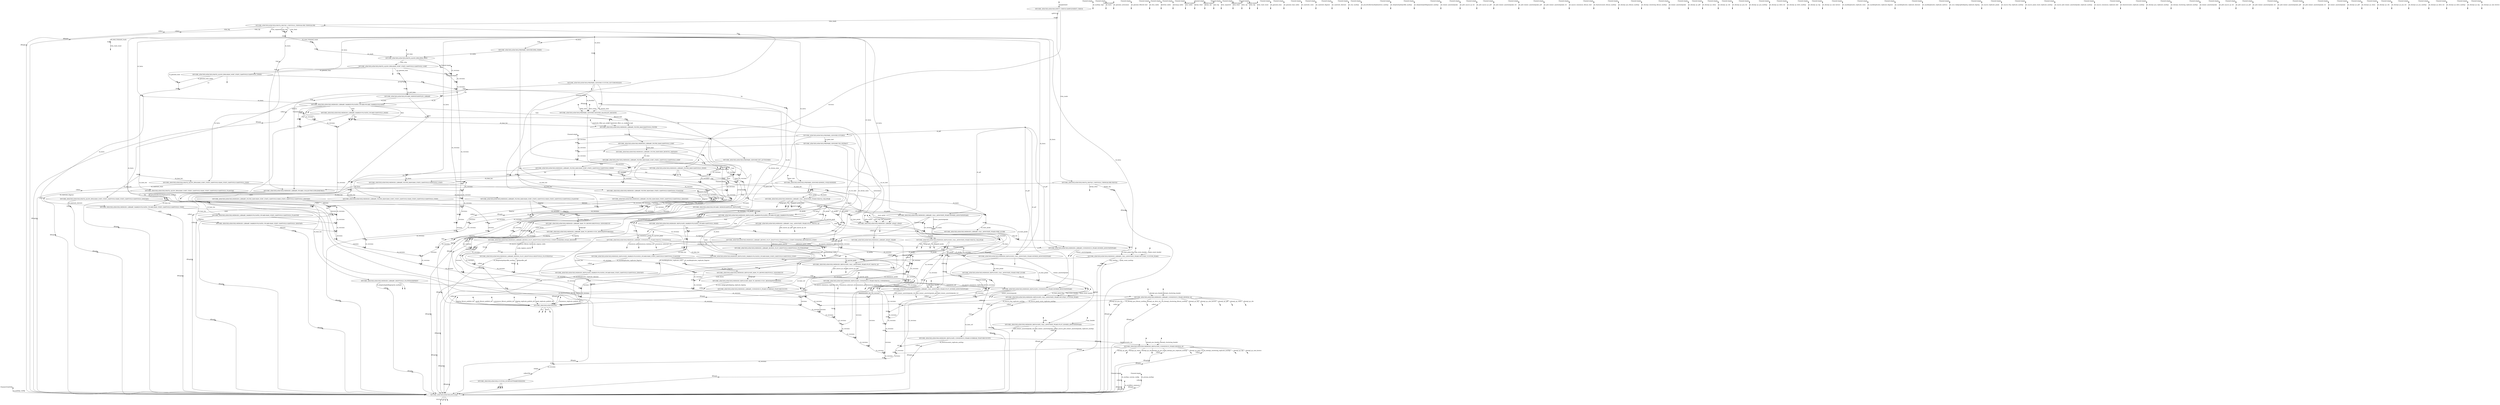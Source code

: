 digraph "dag" {
v0 [shape=point,label="",fixedsize=true,width=0.1,xlabel="Channel.fromPath"];
v670 [label="NFCORE_ATACSEQ:ATACSEQ:MULTIQC"];
v0 -> v670 [label="ch_multiqc_config"];

v1 [shape=point,label="",fixedsize=true,width=0.1,xlabel="Channel.empty"];
v599 [shape=circle,label="",fixedsize=true,width=0.1,xlabel="collect"];
v1 -> v599 [label="ch_multiqc_custom_config"];

v2 [shape=point,label="",fixedsize=true,width=0.1,xlabel="Channel.empty"];
v3 [shape=point];
v2 -> v3 [label="ch_multiqc_logo"];

v4 [shape=point,label="",fixedsize=true,width=0.1,xlabel="Channel.empty"];
v49 [shape=circle,label="",fixedsize=true,width=0.1,xlabel="mix"];
v4 -> v49 [label="ch_versions"];

v5 [shape=point,label="",fixedsize=true,width=0.1,xlabel="Channel.empty"];
v11 [shape=circle,label="",fixedsize=true,width=0.1,xlabel="mix"];
v5 -> v11 [label="ch_versions"];

v6 [shape=point,label="",fixedsize=true,width=0.1,xlabel="Channel.empty"];
v7 [shape=point];
v6 -> v7 [label="ch_fasta"];

v8 [shape=point,label="",fixedsize=true,width=0.1,xlabel="Channel.empty"];
v27 [shape=circle,label="",fixedsize=true,width=0.1,xlabel="ifEmpty"];
v8 -> v27 [label="ch_blacklist"];

v9 [shape=point,label="",fixedsize=true,width=0.1];
v10 [label="NFCORE_ATACSEQ:ATACSEQ:PREPARE_GENOME:GTF2BED"];
v9 -> v10 [label="ch_gtf"];

v10 [label="NFCORE_ATACSEQ:ATACSEQ:PREPARE_GENOME:GTF2BED"];
v12 [label="NFCORE_ATACSEQ:ATACSEQ:PREPARE_GENOME:TSS_EXTRACT"];
v10 -> v12 [label="ch_gene_bed"];

v10 [label="NFCORE_ATACSEQ:ATACSEQ:PREPARE_GENOME:GTF2BED"];
v11 [shape=circle,label="",fixedsize=true,width=0.1,xlabel="mix"];
v10 -> v11;

v11 [shape=circle,label="",fixedsize=true,width=0.1,xlabel="mix"];
v13 [shape=circle,label="",fixedsize=true,width=0.1,xlabel="mix"];
v11 -> v13 [label="ch_versions"];

v12 [label="NFCORE_ATACSEQ:ATACSEQ:PREPARE_GENOME:TSS_EXTRACT"];
v246 [label="NFCORE_ATACSEQ:ATACSEQ:MERGED_LIBRARY_BIGWIG_PLOT_DEEPTOOLS:DEEPTOOLS_COMPUTEMATRIX_REFERENCE_POINT"];
v12 -> v246 [label="ch_tss_bed"];

v12 [label="NFCORE_ATACSEQ:ATACSEQ:PREPARE_GENOME:TSS_EXTRACT"];
v13 [shape=circle,label="",fixedsize=true,width=0.1,xlabel="mix"];
v12 -> v13;

v13 [shape=circle,label="",fixedsize=true,width=0.1,xlabel="mix"];
v20 [shape=circle,label="",fixedsize=true,width=0.1,xlabel="mix"];
v13 -> v20 [label="ch_versions"];

v14 [shape=point,label="",fixedsize=true,width=0.1];
v15 [shape=circle,label="",fixedsize=true,width=0.1,xlabel="map"];
v14 -> v15 [label="ch_fasta"];

v15 [shape=circle,label="",fixedsize=true,width=0.1,xlabel="map"];
v16 [label="NFCORE_ATACSEQ:ATACSEQ:PREPARE_GENOME:CUSTOM_GETCHROMSIZES"];
v15 -> v16;

v16 [label="NFCORE_ATACSEQ:ATACSEQ:PREPARE_GENOME:CUSTOM_GETCHROMSIZES"];
v18 [shape=circle,label="",fixedsize=true,width=0.1,xlabel="map"];
v16 -> v18;

v16 [label="NFCORE_ATACSEQ:ATACSEQ:PREPARE_GENOME:CUSTOM_GETCHROMSIZES"];
v19 [shape=circle,label="",fixedsize=true,width=0.1,xlabel="map"];
v16 -> v19;

v16 [label="NFCORE_ATACSEQ:ATACSEQ:PREPARE_GENOME:CUSTOM_GETCHROMSIZES"];
v17 [shape=point];
v16 -> v17;

v16 [label="NFCORE_ATACSEQ:ATACSEQ:PREPARE_GENOME:CUSTOM_GETCHROMSIZES"];
v20 [shape=circle,label="",fixedsize=true,width=0.1,xlabel="mix"];
v16 -> v20;

v18 [shape=circle,label="",fixedsize=true,width=0.1,xlabel="map"];
v30 [label="NFCORE_ATACSEQ:ATACSEQ:PREPARE_GENOME:GENOME_BLACKLIST_REGIONS"];
v18 -> v30 [label="ch_chrom_sizes"];

v19 [shape=circle,label="",fixedsize=true,width=0.1,xlabel="map"];
v23 [label="NFCORE_ATACSEQ:ATACSEQ:PREPARE_GENOME:GET_AUTOSOMES"];
v19 -> v23 [label="fai"];

v20 [shape=circle,label="",fixedsize=true,width=0.1,xlabel="mix"];
v24 [shape=circle,label="",fixedsize=true,width=0.1,xlabel="mix"];
v20 -> v24 [label="ch_versions"];

v21 [shape=point,label="",fixedsize=true,width=0.1,xlabel="Channel.empty"];
v22 [shape=point];
v21 -> v22 [label="ch_genome_autosomes"];

v23 [label="NFCORE_ATACSEQ:ATACSEQ:PREPARE_GENOME:GET_AUTOSOMES"];
v389 [label="NFCORE_ATACSEQ:ATACSEQ:MERGED_LIBRARY_ATAQV_ATAQV"];
v23 -> v389 [label="autosomes"];

v23 [label="NFCORE_ATACSEQ:ATACSEQ:PREPARE_GENOME:GET_AUTOSOMES"];
v24 [shape=circle,label="",fixedsize=true,width=0.1,xlabel="mix"];
v23 -> v24;

v24 [shape=circle,label="",fixedsize=true,width=0.1,xlabel="mix"];
v31 [shape=circle,label="",fixedsize=true,width=0.1,xlabel="mix"];
v24 -> v31 [label="ch_versions"];

v25 [shape=point,label="",fixedsize=true,width=0.1,xlabel="Channel.empty"];
v26 [shape=point];
v25 -> v26 [label="ch_genome_filtered_bed"];

v27 [shape=circle,label="",fixedsize=true,width=0.1,xlabel="ifEmpty"];
v30 [label="NFCORE_ATACSEQ:ATACSEQ:PREPARE_GENOME:GENOME_BLACKLIST_REGIONS"];
v27 -> v30;

v28 [shape=point,label="",fixedsize=true,width=0.1];
v30 [label="NFCORE_ATACSEQ:ATACSEQ:PREPARE_GENOME:GENOME_BLACKLIST_REGIONS"];
v28 -> v30 [label="mito_name"];

v29 [shape=point,label="",fixedsize=true,width=0.1];
v30 [label="NFCORE_ATACSEQ:ATACSEQ:PREPARE_GENOME:GENOME_BLACKLIST_REGIONS"];
v29 -> v30 [label="keep_mito"];

v30 [label="NFCORE_ATACSEQ:ATACSEQ:PREPARE_GENOME:GENOME_BLACKLIST_REGIONS"];
v159 [shape=circle,label="",fixedsize=true,width=0.1,xlabel="first"];
v30 -> v159 [label="filtered_bed"];

v30 [label="NFCORE_ATACSEQ:ATACSEQ:PREPARE_GENOME:GENOME_BLACKLIST_REGIONS"];
v31 [shape=circle,label="",fixedsize=true,width=0.1,xlabel="mix"];
v30 -> v31;

v31 [shape=circle,label="",fixedsize=true,width=0.1,xlabel="mix"];
v36 [shape=circle,label="",fixedsize=true,width=0.1,xlabel="mix"];
v31 -> v36 [label="ch_versions"];

v32 [shape=point,label="",fixedsize=true,width=0.1,xlabel="Channel.empty"];
v33 [shape=point];
v32 -> v33 [label="ch_bwa_index"];

v14 [shape=point,label="",fixedsize=true,width=0.1];
v34 [shape=circle,label="",fixedsize=true,width=0.1,xlabel="map"];
v14 -> v34 [label="ch_fasta"];

v34 [shape=circle,label="",fixedsize=true,width=0.1,xlabel="map"];
v35 [label="NFCORE_ATACSEQ:ATACSEQ:PREPARE_GENOME:BWA_INDEX"];
v34 -> v35;

v35 [label="NFCORE_ATACSEQ:ATACSEQ:PREPARE_GENOME:BWA_INDEX"];
v102 [label="NFCORE_ATACSEQ:ATACSEQ:FASTQ_ALIGN_BWA:BWA_MEM"];
v35 -> v102 [label="ch_index"];

v35 [label="NFCORE_ATACSEQ:ATACSEQ:PREPARE_GENOME:BWA_INDEX"];
v36 [shape=circle,label="",fixedsize=true,width=0.1,xlabel="mix"];
v35 -> v36;

v36 [shape=circle,label="",fixedsize=true,width=0.1,xlabel="mix"];
v47 [shape=circle,label="",fixedsize=true,width=0.1,xlabel="mix"];
v36 -> v47 [label="ch_versions"];

v37 [shape=point,label="",fixedsize=true,width=0.1,xlabel="Channel.empty"];
v38 [shape=point];
v37 -> v38 [label="bowtie2_index"];

v39 [shape=point,label="",fixedsize=true,width=0.1,xlabel="Channel.empty"];
v40 [shape=point];
v39 -> v40 [label="chromap_index"];

v41 [shape=point,label="",fixedsize=true,width=0.1,xlabel="Channel.empty"];
v42 [shape=point];
v41 -> v42 [label="star_index"];

v14 [shape=point,label="",fixedsize=true,width=0.1];
v44 [label="NFCORE_ATACSEQ:ATACSEQ:PREPARE_GENOME:KHMER_UNIQUEKMERS"];
v14 -> v44 [label="ch_fasta"];

v43 [shape=point,label="",fixedsize=true,width=0.1];
v44 [label="NFCORE_ATACSEQ:ATACSEQ:PREPARE_GENOME:KHMER_UNIQUEKMERS"];
v43 -> v44 [label="kmer_size"];

v44 [label="NFCORE_ATACSEQ:ATACSEQ:PREPARE_GENOME:KHMER_UNIQUEKMERS"];
v45 [shape=point];
v44 -> v45;

v44 [label="NFCORE_ATACSEQ:ATACSEQ:PREPARE_GENOME:KHMER_UNIQUEKMERS"];
v46 [shape=circle,label="",fixedsize=true,width=0.1,xlabel="map"];
v44 -> v46;

v44 [label="NFCORE_ATACSEQ:ATACSEQ:PREPARE_GENOME:KHMER_UNIQUEKMERS"];
v47 [shape=circle,label="",fixedsize=true,width=0.1,xlabel="mix"];
v44 -> v47;

v46 [shape=circle,label="",fixedsize=true,width=0.1,xlabel="map"];
v270 [label="NFCORE_ATACSEQ:ATACSEQ:MERGED_LIBRARY_CALL_ANNOTATE_PEAKS:MACS2_CALLPEAK"];
v46 -> v270 [label="macs_gsize"];

v47 [shape=circle,label="",fixedsize=true,width=0.1,xlabel="mix"];
v48 [shape=circle,label="",fixedsize=true,width=0.1,xlabel="ifEmpty"];
v47 -> v48 [label="ch_versions"];

v48 [shape=circle,label="",fixedsize=true,width=0.1,xlabel="ifEmpty"];
v49 [shape=circle,label="",fixedsize=true,width=0.1,xlabel="mix"];
v48 -> v49 [label="versions"];

v49 [shape=circle,label="",fixedsize=true,width=0.1,xlabel="mix"];
v54 [shape=circle,label="",fixedsize=true,width=0.1,xlabel="mix"];
v49 -> v54 [label="ch_versions"];

v50 [shape=point,label="",fixedsize=true,width=0.1];
v51 [label="NFCORE_ATACSEQ:ATACSEQ:INPUT_CHECK:SAMPLESHEET_CHECK"];
v50 -> v51 [label="samplesheet"];

v51 [label="NFCORE_ATACSEQ:ATACSEQ:INPUT_CHECK:SAMPLESHEET_CHECK"];
v52 [shape=circle,label="",fixedsize=true,width=0.1,xlabel="splitCsv"];
v51 -> v52;

v51 [label="NFCORE_ATACSEQ:ATACSEQ:INPUT_CHECK:SAMPLESHEET_CHECK"];
v54 [shape=circle,label="",fixedsize=true,width=0.1,xlabel="mix"];
v51 -> v54 [label="versions"];

v52 [shape=circle,label="",fixedsize=true,width=0.1,xlabel="splitCsv"];
v53 [shape=circle,label="",fixedsize=true,width=0.1,xlabel="map"];
v52 -> v53;

v53 [shape=circle,label="",fixedsize=true,width=0.1,xlabel="map"];
v60 [label="NFCORE_ATACSEQ:ATACSEQ:FASTQ_FASTQC_UMITOOLS_TRIMGALORE:FASTQC"];
v53 -> v60 [label="trim_reads"];

v54 [shape=circle,label="",fixedsize=true,width=0.1,xlabel="mix"];
v88 [shape=circle,label="",fixedsize=true,width=0.1,xlabel="mix"];
v54 -> v88 [label="ch_versions"];

v55 [shape=point,label="",fixedsize=true,width=0.1,xlabel="Channel.empty"];
v63 [shape=circle,label="",fixedsize=true,width=0.1,xlabel="mix"];
v55 -> v63 [label="ch_versions"];

v56 [shape=point,label="",fixedsize=true,width=0.1,xlabel="Channel.empty"];
v57 [shape=point];
v56 -> v57 [label="fastqc_html"];

v58 [shape=point,label="",fixedsize=true,width=0.1,xlabel="Channel.empty"];
v59 [shape=point];
v58 -> v59 [label="fastqc_zip"];

v60 [label="NFCORE_ATACSEQ:ATACSEQ:FASTQ_FASTQC_UMITOOLS_TRIMGALORE:FASTQC"];
v61 [shape=point];
v60 -> v61 [label="fastqc_html"];

v60 [label="NFCORE_ATACSEQ:ATACSEQ:FASTQ_FASTQC_UMITOOLS_TRIMGALORE:FASTQC"];
v604 [shape=circle,label="",fixedsize=true,width=0.1,xlabel="collect"];
v60 -> v604 [label="fastqc_zip"];

v60 [label="NFCORE_ATACSEQ:ATACSEQ:FASTQ_FASTQC_UMITOOLS_TRIMGALORE:FASTQC"];
v62 [shape=circle,label="",fixedsize=true,width=0.1,xlabel="first"];
v60 -> v62;

v62 [shape=circle,label="",fixedsize=true,width=0.1,xlabel="first"];
v63 [shape=circle,label="",fixedsize=true,width=0.1,xlabel="mix"];
v62 -> v63;

v63 [shape=circle,label="",fixedsize=true,width=0.1,xlabel="mix"];
v80 [shape=circle,label="",fixedsize=true,width=0.1,xlabel="mix"];
v63 -> v80 [label="ch_versions"];

v64 [shape=point,label="",fixedsize=true,width=0.1,xlabel="Channel.empty"];
v65 [shape=point];
v64 -> v65 [label="umi_log"];

v66 [shape=point,label="",fixedsize=true,width=0.1,xlabel="Channel.empty"];
v67 [shape=point];
v66 -> v67 [label="trim_unpaired"];

v68 [shape=point,label="",fixedsize=true,width=0.1,xlabel="Channel.empty"];
v69 [shape=point];
v68 -> v69 [label="trim_html"];

v70 [shape=point,label="",fixedsize=true,width=0.1,xlabel="Channel.empty"];
v71 [shape=point];
v70 -> v71 [label="trim_zip"];

v72 [shape=point,label="",fixedsize=true,width=0.1,xlabel="Channel.empty"];
v73 [shape=point];
v72 -> v73 [label="trim_log"];

v74 [shape=point,label="",fixedsize=true,width=0.1,xlabel="Channel.empty"];
v75 [shape=point];
v74 -> v75 [label="trim_read_count"];

v53 [shape=circle,label="",fixedsize=true,width=0.1,xlabel="map"];
v76 [label="NFCORE_ATACSEQ:ATACSEQ:FASTQ_FASTQC_UMITOOLS_TRIMGALORE:TRIMGALORE"];
v53 -> v76 [label="trim_reads"];

v76 [label="NFCORE_ATACSEQ:ATACSEQ:FASTQ_FASTQC_UMITOOLS_TRIMGALORE:TRIMGALORE"];
v81 [shape=circle,label="",fixedsize=true,width=0.1,xlabel="join"];
v76 -> v81;

v76 [label="NFCORE_ATACSEQ:ATACSEQ:FASTQ_FASTQC_UMITOOLS_TRIMGALORE:TRIMGALORE"];
v81 [shape=circle,label="",fixedsize=true,width=0.1,xlabel="join"];
v76 -> v81 [label="trim_log"];

v76 [label="NFCORE_ATACSEQ:ATACSEQ:FASTQ_FASTQC_UMITOOLS_TRIMGALORE:TRIMGALORE"];
v78 [shape=point];
v76 -> v78 [label="trim_unpaired"];

v76 [label="NFCORE_ATACSEQ:ATACSEQ:FASTQ_FASTQC_UMITOOLS_TRIMGALORE:TRIMGALORE"];
v77 [shape=point];
v76 -> v77 [label="trim_html"];

v76 [label="NFCORE_ATACSEQ:ATACSEQ:FASTQ_FASTQC_UMITOOLS_TRIMGALORE:TRIMGALORE"];
v606 [shape=circle,label="",fixedsize=true,width=0.1,xlabel="collect"];
v76 -> v606 [label="trim_zip"];

v76 [label="NFCORE_ATACSEQ:ATACSEQ:FASTQ_FASTQC_UMITOOLS_TRIMGALORE:TRIMGALORE"];
v79 [shape=circle,label="",fixedsize=true,width=0.1,xlabel="first"];
v76 -> v79;

v79 [shape=circle,label="",fixedsize=true,width=0.1,xlabel="first"];
v80 [shape=circle,label="",fixedsize=true,width=0.1,xlabel="mix"];
v79 -> v80;

v80 [shape=circle,label="",fixedsize=true,width=0.1,xlabel="mix"];
v87 [shape=circle,label="",fixedsize=true,width=0.1,xlabel="ifEmpty"];
v80 -> v87 [label="ch_versions"];

v81 [shape=circle,label="",fixedsize=true,width=0.1,xlabel="join"];
v82 [shape=circle,label="",fixedsize=true,width=0.1,xlabel="map"];
v81 -> v82;

v82 [shape=circle,label="",fixedsize=true,width=0.1,xlabel="map"];
v83 [shape=circle,label="",fixedsize=true,width=0.1,xlabel="filter"];
v82 -> v83 [label="ch_num_trimmed_reads"];

v83 [shape=circle,label="",fixedsize=true,width=0.1,xlabel="filter"];
v84 [shape=circle,label="",fixedsize=true,width=0.1,xlabel="map"];
v83 -> v84;

v84 [shape=circle,label="",fixedsize=true,width=0.1,xlabel="map"];
v102 [label="NFCORE_ATACSEQ:ATACSEQ:FASTQ_ALIGN_BWA:BWA_MEM"];
v84 -> v102 [label="ch_reads"];

v82 [shape=circle,label="",fixedsize=true,width=0.1,xlabel="map"];
v85 [shape=circle,label="",fixedsize=true,width=0.1,xlabel="map"];
v82 -> v85 [label="ch_num_trimmed_reads"];

v85 [shape=circle,label="",fixedsize=true,width=0.1,xlabel="map"];
v86 [shape=point];
v85 -> v86 [label="trim_read_count"];

v87 [shape=circle,label="",fixedsize=true,width=0.1,xlabel="ifEmpty"];
v88 [shape=circle,label="",fixedsize=true,width=0.1,xlabel="mix"];
v87 -> v88 [label="versions"];

v88 [shape=circle,label="",fixedsize=true,width=0.1,xlabel="mix"];
v126 [shape=circle,label="",fixedsize=true,width=0.1,xlabel="mix"];
v88 -> v126 [label="ch_versions"];

v89 [shape=point,label="",fixedsize=true,width=0.1,xlabel="Channel.empty"];
v90 [shape=point];
v89 -> v90 [label="ch_genome_bam"];

v91 [shape=point,label="",fixedsize=true,width=0.1,xlabel="Channel.empty"];
v92 [shape=point];
v91 -> v92 [label="ch_genome_bam_index"];

v93 [shape=point,label="",fixedsize=true,width=0.1,xlabel="Channel.empty"];
v94 [shape=point];
v93 -> v94 [label="ch_samtools_stats"];

v95 [shape=point,label="",fixedsize=true,width=0.1,xlabel="Channel.empty"];
v96 [shape=point];
v95 -> v96 [label="ch_samtools_flagstat"];

v97 [shape=point,label="",fixedsize=true,width=0.1,xlabel="Channel.empty"];
v98 [shape=point];
v97 -> v98 [label="ch_samtools_idxstats"];

v14 [shape=point,label="",fixedsize=true,width=0.1];
v99 [shape=circle,label="",fixedsize=true,width=0.1,xlabel="map"];
v14 -> v99 [label="ch_fasta"];

v99 [shape=circle,label="",fixedsize=true,width=0.1,xlabel="map"];
v118 [label="NFCORE_ATACSEQ:ATACSEQ:FASTQ_ALIGN_BWA:BAM_SORT_STATS_SAMTOOLS:BAM_STATS_SAMTOOLS:SAMTOOLS_STATS"];
v99 -> v118 [label="ch_fasta"];

v100 [shape=point,label="",fixedsize=true,width=0.1,xlabel="Channel.empty"];
v104 [shape=circle,label="",fixedsize=true,width=0.1,xlabel="mix"];
v100 -> v104 [label="ch_versions"];

v101 [shape=point,label="",fixedsize=true,width=0.1];
v102 [label="NFCORE_ATACSEQ:ATACSEQ:FASTQ_ALIGN_BWA:BWA_MEM"];
v101 -> v102 [label="sort_bam"];

v102 [label="NFCORE_ATACSEQ:ATACSEQ:FASTQ_ALIGN_BWA:BWA_MEM"];
v106 [label="NFCORE_ATACSEQ:ATACSEQ:FASTQ_ALIGN_BWA:BAM_SORT_STATS_SAMTOOLS:SAMTOOLS_SORT"];
v102 -> v106 [label="bam_orig"];

v102 [label="NFCORE_ATACSEQ:ATACSEQ:FASTQ_ALIGN_BWA:BWA_MEM"];
v103 [shape=circle,label="",fixedsize=true,width=0.1,xlabel="first"];
v102 -> v103;

v103 [shape=circle,label="",fixedsize=true,width=0.1,xlabel="first"];
v104 [shape=circle,label="",fixedsize=true,width=0.1,xlabel="mix"];
v103 -> v104;

v104 [shape=circle,label="",fixedsize=true,width=0.1,xlabel="mix"];
v125 [shape=circle,label="",fixedsize=true,width=0.1,xlabel="mix"];
v104 -> v125 [label="ch_versions"];

v105 [shape=point,label="",fixedsize=true,width=0.1,xlabel="Channel.empty"];
v109 [shape=circle,label="",fixedsize=true,width=0.1,xlabel="mix"];
v105 -> v109 [label="ch_versions"];

v106 [label="NFCORE_ATACSEQ:ATACSEQ:FASTQ_ALIGN_BWA:BAM_SORT_STATS_SAMTOOLS:SAMTOOLS_SORT"];
v110 [label="NFCORE_ATACSEQ:ATACSEQ:FASTQ_ALIGN_BWA:BAM_SORT_STATS_SAMTOOLS:SAMTOOLS_INDEX"];
v106 -> v110 [label="ch_genome_bam"];

v106 [label="NFCORE_ATACSEQ:ATACSEQ:FASTQ_ALIGN_BWA:BAM_SORT_STATS_SAMTOOLS:SAMTOOLS_SORT"];
v107 [shape=point];
v106 -> v107;

v106 [label="NFCORE_ATACSEQ:ATACSEQ:FASTQ_ALIGN_BWA:BAM_SORT_STATS_SAMTOOLS:SAMTOOLS_SORT"];
v108 [shape=circle,label="",fixedsize=true,width=0.1,xlabel="first"];
v106 -> v108;

v108 [shape=circle,label="",fixedsize=true,width=0.1,xlabel="first"];
v109 [shape=circle,label="",fixedsize=true,width=0.1,xlabel="mix"];
v108 -> v109;

v109 [shape=circle,label="",fixedsize=true,width=0.1,xlabel="mix"];
v113 [shape=circle,label="",fixedsize=true,width=0.1,xlabel="mix"];
v109 -> v113 [label="ch_versions"];

v110 [label="NFCORE_ATACSEQ:ATACSEQ:FASTQ_ALIGN_BWA:BAM_SORT_STATS_SAMTOOLS:SAMTOOLS_INDEX"];
v114 [shape=circle,label="",fixedsize=true,width=0.1,xlabel="join"];
v110 -> v114 [label="ch_genome_bam_index"];

v110 [label="NFCORE_ATACSEQ:ATACSEQ:FASTQ_ALIGN_BWA:BAM_SORT_STATS_SAMTOOLS:SAMTOOLS_INDEX"];
v115 [shape=circle,label="",fixedsize=true,width=0.1,xlabel="join"];
v110 -> v115 [label="csi"];

v110 [label="NFCORE_ATACSEQ:ATACSEQ:FASTQ_ALIGN_BWA:BAM_SORT_STATS_SAMTOOLS:SAMTOOLS_INDEX"];
v111 [shape=point];
v110 -> v111;

v110 [label="NFCORE_ATACSEQ:ATACSEQ:FASTQ_ALIGN_BWA:BAM_SORT_STATS_SAMTOOLS:SAMTOOLS_INDEX"];
v112 [shape=circle,label="",fixedsize=true,width=0.1,xlabel="first"];
v110 -> v112;

v112 [shape=circle,label="",fixedsize=true,width=0.1,xlabel="first"];
v113 [shape=circle,label="",fixedsize=true,width=0.1,xlabel="mix"];
v112 -> v113;

v113 [shape=circle,label="",fixedsize=true,width=0.1,xlabel="mix"];
v124 [shape=circle,label="",fixedsize=true,width=0.1,xlabel="mix"];
v113 -> v124 [label="ch_versions"];

v106 [label="NFCORE_ATACSEQ:ATACSEQ:FASTQ_ALIGN_BWA:BAM_SORT_STATS_SAMTOOLS:SAMTOOLS_SORT"];
v114 [shape=circle,label="",fixedsize=true,width=0.1,xlabel="join"];
v106 -> v114 [label="ch_genome_bam"];

v114 [shape=circle,label="",fixedsize=true,width=0.1,xlabel="join"];
v115 [shape=circle,label="",fixedsize=true,width=0.1,xlabel="join"];
v114 -> v115;

v115 [shape=circle,label="",fixedsize=true,width=0.1,xlabel="join"];
v116 [shape=circle,label="",fixedsize=true,width=0.1,xlabel="map"];
v115 -> v116;

v116 [shape=circle,label="",fixedsize=true,width=0.1,xlabel="map"];
v118 [label="NFCORE_ATACSEQ:ATACSEQ:FASTQ_ALIGN_BWA:BAM_SORT_STATS_SAMTOOLS:BAM_STATS_SAMTOOLS:SAMTOOLS_STATS"];
v116 -> v118 [label="ch_bam_bai"];

v117 [shape=point,label="",fixedsize=true,width=0.1,xlabel="Channel.empty"];
v119 [shape=circle,label="",fixedsize=true,width=0.1,xlabel="mix"];
v117 -> v119 [label="ch_versions"];

v118 [label="NFCORE_ATACSEQ:ATACSEQ:FASTQ_ALIGN_BWA:BAM_SORT_STATS_SAMTOOLS:BAM_STATS_SAMTOOLS:SAMTOOLS_STATS"];
v610 [shape=circle,label="",fixedsize=true,width=0.1,xlabel="collect"];
v118 -> v610 [label="ch_samtools_stats"];

v118 [label="NFCORE_ATACSEQ:ATACSEQ:FASTQ_ALIGN_BWA:BAM_SORT_STATS_SAMTOOLS:BAM_STATS_SAMTOOLS:SAMTOOLS_STATS"];
v119 [shape=circle,label="",fixedsize=true,width=0.1,xlabel="mix"];
v118 -> v119;

v119 [shape=circle,label="",fixedsize=true,width=0.1,xlabel="mix"];
v121 [shape=circle,label="",fixedsize=true,width=0.1,xlabel="mix"];
v119 -> v121 [label="ch_versions"];

v116 [shape=circle,label="",fixedsize=true,width=0.1,xlabel="map"];
v120 [label="NFCORE_ATACSEQ:ATACSEQ:FASTQ_ALIGN_BWA:BAM_SORT_STATS_SAMTOOLS:BAM_STATS_SAMTOOLS:SAMTOOLS_FLAGSTAT"];
v116 -> v120 [label="ch_bam_bai"];

v120 [label="NFCORE_ATACSEQ:ATACSEQ:FASTQ_ALIGN_BWA:BAM_SORT_STATS_SAMTOOLS:BAM_STATS_SAMTOOLS:SAMTOOLS_FLAGSTAT"];
v612 [shape=circle,label="",fixedsize=true,width=0.1,xlabel="collect"];
v120 -> v612 [label="ch_samtools_flagstat"];

v120 [label="NFCORE_ATACSEQ:ATACSEQ:FASTQ_ALIGN_BWA:BAM_SORT_STATS_SAMTOOLS:BAM_STATS_SAMTOOLS:SAMTOOLS_FLAGSTAT"];
v121 [shape=circle,label="",fixedsize=true,width=0.1,xlabel="mix"];
v120 -> v121;

v121 [shape=circle,label="",fixedsize=true,width=0.1,xlabel="mix"];
v123 [shape=circle,label="",fixedsize=true,width=0.1,xlabel="mix"];
v121 -> v123 [label="ch_versions"];

v116 [shape=circle,label="",fixedsize=true,width=0.1,xlabel="map"];
v122 [label="NFCORE_ATACSEQ:ATACSEQ:FASTQ_ALIGN_BWA:BAM_SORT_STATS_SAMTOOLS:BAM_STATS_SAMTOOLS:SAMTOOLS_IDXSTATS"];
v116 -> v122 [label="ch_bam_bai"];

v122 [label="NFCORE_ATACSEQ:ATACSEQ:FASTQ_ALIGN_BWA:BAM_SORT_STATS_SAMTOOLS:BAM_STATS_SAMTOOLS:SAMTOOLS_IDXSTATS"];
v614 [shape=circle,label="",fixedsize=true,width=0.1,xlabel="collect"];
v122 -> v614 [label="ch_samtools_idxstats"];

v122 [label="NFCORE_ATACSEQ:ATACSEQ:FASTQ_ALIGN_BWA:BAM_SORT_STATS_SAMTOOLS:BAM_STATS_SAMTOOLS:SAMTOOLS_IDXSTATS"];
v123 [shape=circle,label="",fixedsize=true,width=0.1,xlabel="mix"];
v122 -> v123;

v123 [shape=circle,label="",fixedsize=true,width=0.1,xlabel="mix"];
v124 [shape=circle,label="",fixedsize=true,width=0.1,xlabel="mix"];
v123 -> v124 [label="versions"];

v124 [shape=circle,label="",fixedsize=true,width=0.1,xlabel="mix"];
v125 [shape=circle,label="",fixedsize=true,width=0.1,xlabel="mix"];
v124 -> v125 [label="versions"];

v125 [shape=circle,label="",fixedsize=true,width=0.1,xlabel="mix"];
v126 [shape=circle,label="",fixedsize=true,width=0.1,xlabel="mix"];
v125 -> v126 [label="versions"];

v126 [shape=circle,label="",fixedsize=true,width=0.1,xlabel="mix"];
v134 [shape=circle,label="",fixedsize=true,width=0.1,xlabel="mix"];
v126 -> v134 [label="ch_versions"];

v127 [shape=point,label="",fixedsize=true,width=0.1,xlabel="Channel.empty"];
v128 [shape=point];
v127 -> v128 [label="ch_star_multiqc"];

v106 [label="NFCORE_ATACSEQ:ATACSEQ:FASTQ_ALIGN_BWA:BAM_SORT_STATS_SAMTOOLS:SAMTOOLS_SORT"];
v129 [shape=circle,label="",fixedsize=true,width=0.1,xlabel="map"];
v106 -> v129 [label="ch_genome_bam"];

v129 [shape=circle,label="",fixedsize=true,width=0.1,xlabel="map"];
v130 [shape=circle,label="",fixedsize=true,width=0.1,xlabel="groupTuple"];
v129 -> v130;

v130 [shape=circle,label="",fixedsize=true,width=0.1,xlabel="groupTuple"];
v131 [shape=circle,label="",fixedsize=true,width=0.1,xlabel="map"];
v130 -> v131;

v131 [shape=circle,label="",fixedsize=true,width=0.1,xlabel="map"];
v132 [label="NFCORE_ATACSEQ:ATACSEQ:PICARD_MERGESAMFILES_LIBRARY"];
v131 -> v132 [label="ch_sort_bam"];

v132 [label="NFCORE_ATACSEQ:ATACSEQ:PICARD_MERGESAMFILES_LIBRARY"];
v138 [label="NFCORE_ATACSEQ:ATACSEQ:MERGED_LIBRARY_MARKDUPLICATES_PICARD:PICARD_MARKDUPLICATES"];
v132 -> v138 [label="ch_bam"];

v132 [label="NFCORE_ATACSEQ:ATACSEQ:PICARD_MERGESAMFILES_LIBRARY"];
v133 [shape=circle,label="",fixedsize=true,width=0.1,xlabel="first"];
v132 -> v133;

v133 [shape=circle,label="",fixedsize=true,width=0.1,xlabel="first"];
v134 [shape=circle,label="",fixedsize=true,width=0.1,xlabel="mix"];
v133 -> v134;

v134 [shape=circle,label="",fixedsize=true,width=0.1,xlabel="mix"];
v157 [shape=circle,label="",fixedsize=true,width=0.1,xlabel="mix"];
v134 -> v157 [label="ch_versions"];

v14 [shape=point,label="",fixedsize=true,width=0.1];
v135 [shape=circle,label="",fixedsize=true,width=0.1,xlabel="map"];
v14 -> v135 [label="ch_fasta"];

v135 [shape=circle,label="",fixedsize=true,width=0.1,xlabel="map"];
v138 [label="NFCORE_ATACSEQ:ATACSEQ:MERGED_LIBRARY_MARKDUPLICATES_PICARD:PICARD_MARKDUPLICATES"];
v135 -> v138 [label="ch_fasta"];

v19 [shape=circle,label="",fixedsize=true,width=0.1,xlabel="map"];
v136 [shape=circle,label="",fixedsize=true,width=0.1,xlabel="map"];
v19 -> v136 [label="fai"];

v136 [shape=circle,label="",fixedsize=true,width=0.1,xlabel="map"];
v138 [label="NFCORE_ATACSEQ:ATACSEQ:MERGED_LIBRARY_MARKDUPLICATES_PICARD:PICARD_MARKDUPLICATES"];
v136 -> v138 [label="ch_fai"];

v137 [shape=point,label="",fixedsize=true,width=0.1,xlabel="Channel.empty"];
v141 [shape=circle,label="",fixedsize=true,width=0.1,xlabel="mix"];
v137 -> v141 [label="ch_versions"];

v138 [label="NFCORE_ATACSEQ:ATACSEQ:MERGED_LIBRARY_MARKDUPLICATES_PICARD:PICARD_MARKDUPLICATES"];
v142 [label="NFCORE_ATACSEQ:ATACSEQ:MERGED_LIBRARY_MARKDUPLICATES_PICARD:SAMTOOLS_INDEX"];
v138 -> v142 [label="bam"];

v138 [label="NFCORE_ATACSEQ:ATACSEQ:MERGED_LIBRARY_MARKDUPLICATES_PICARD:PICARD_MARKDUPLICATES"];
v139 [shape=point];
v138 -> v139;

v138 [label="NFCORE_ATACSEQ:ATACSEQ:MERGED_LIBRARY_MARKDUPLICATES_PICARD:PICARD_MARKDUPLICATES"];
v622 [shape=circle,label="",fixedsize=true,width=0.1,xlabel="collect"];
v138 -> v622 [label="metrics"];

v138 [label="NFCORE_ATACSEQ:ATACSEQ:MERGED_LIBRARY_MARKDUPLICATES_PICARD:PICARD_MARKDUPLICATES"];
v140 [shape=circle,label="",fixedsize=true,width=0.1,xlabel="first"];
v138 -> v140;

v140 [shape=circle,label="",fixedsize=true,width=0.1,xlabel="first"];
v141 [shape=circle,label="",fixedsize=true,width=0.1,xlabel="mix"];
v140 -> v141;

v141 [shape=circle,label="",fixedsize=true,width=0.1,xlabel="mix"];
v145 [shape=circle,label="",fixedsize=true,width=0.1,xlabel="mix"];
v141 -> v145 [label="ch_versions"];

v142 [label="NFCORE_ATACSEQ:ATACSEQ:MERGED_LIBRARY_MARKDUPLICATES_PICARD:SAMTOOLS_INDEX"];
v146 [shape=circle,label="",fixedsize=true,width=0.1,xlabel="join"];
v142 -> v146 [label="bai"];

v142 [label="NFCORE_ATACSEQ:ATACSEQ:MERGED_LIBRARY_MARKDUPLICATES_PICARD:SAMTOOLS_INDEX"];
v147 [shape=circle,label="",fixedsize=true,width=0.1,xlabel="join"];
v142 -> v147 [label="csi"];

v142 [label="NFCORE_ATACSEQ:ATACSEQ:MERGED_LIBRARY_MARKDUPLICATES_PICARD:SAMTOOLS_INDEX"];
v143 [shape=point];
v142 -> v143;

v142 [label="NFCORE_ATACSEQ:ATACSEQ:MERGED_LIBRARY_MARKDUPLICATES_PICARD:SAMTOOLS_INDEX"];
v144 [shape=circle,label="",fixedsize=true,width=0.1,xlabel="first"];
v142 -> v144;

v144 [shape=circle,label="",fixedsize=true,width=0.1,xlabel="first"];
v145 [shape=circle,label="",fixedsize=true,width=0.1,xlabel="mix"];
v144 -> v145;

v145 [shape=circle,label="",fixedsize=true,width=0.1,xlabel="mix"];
v156 [shape=circle,label="",fixedsize=true,width=0.1,xlabel="mix"];
v145 -> v156 [label="ch_versions"];

v138 [label="NFCORE_ATACSEQ:ATACSEQ:MERGED_LIBRARY_MARKDUPLICATES_PICARD:PICARD_MARKDUPLICATES"];
v146 [shape=circle,label="",fixedsize=true,width=0.1,xlabel="join"];
v138 -> v146 [label="bam"];

v146 [shape=circle,label="",fixedsize=true,width=0.1,xlabel="join"];
v147 [shape=circle,label="",fixedsize=true,width=0.1,xlabel="join"];
v146 -> v147;

v147 [shape=circle,label="",fixedsize=true,width=0.1,xlabel="join"];
v148 [shape=circle,label="",fixedsize=true,width=0.1,xlabel="map"];
v147 -> v148;

v148 [shape=circle,label="",fixedsize=true,width=0.1,xlabel="map"];
v150 [label="NFCORE_ATACSEQ:ATACSEQ:MERGED_LIBRARY_MARKDUPLICATES_PICARD:BAM_STATS_SAMTOOLS:SAMTOOLS_STATS"];
v148 -> v150 [label="ch_bam_bai"];

v149 [shape=point,label="",fixedsize=true,width=0.1,xlabel="Channel.empty"];
v151 [shape=circle,label="",fixedsize=true,width=0.1,xlabel="mix"];
v149 -> v151 [label="ch_versions"];

v135 [shape=circle,label="",fixedsize=true,width=0.1,xlabel="map"];
v150 [label="NFCORE_ATACSEQ:ATACSEQ:MERGED_LIBRARY_MARKDUPLICATES_PICARD:BAM_STATS_SAMTOOLS:SAMTOOLS_STATS"];
v135 -> v150 [label="ch_fasta"];

v150 [label="NFCORE_ATACSEQ:ATACSEQ:MERGED_LIBRARY_MARKDUPLICATES_PICARD:BAM_STATS_SAMTOOLS:SAMTOOLS_STATS"];
v616 [shape=circle,label="",fixedsize=true,width=0.1,xlabel="collect"];
v150 -> v616 [label="stats"];

v150 [label="NFCORE_ATACSEQ:ATACSEQ:MERGED_LIBRARY_MARKDUPLICATES_PICARD:BAM_STATS_SAMTOOLS:SAMTOOLS_STATS"];
v151 [shape=circle,label="",fixedsize=true,width=0.1,xlabel="mix"];
v150 -> v151;

v151 [shape=circle,label="",fixedsize=true,width=0.1,xlabel="mix"];
v153 [shape=circle,label="",fixedsize=true,width=0.1,xlabel="mix"];
v151 -> v153 [label="ch_versions"];

v148 [shape=circle,label="",fixedsize=true,width=0.1,xlabel="map"];
v152 [label="NFCORE_ATACSEQ:ATACSEQ:MERGED_LIBRARY_MARKDUPLICATES_PICARD:BAM_STATS_SAMTOOLS:SAMTOOLS_FLAGSTAT"];
v148 -> v152 [label="ch_bam_bai"];

v152 [label="NFCORE_ATACSEQ:ATACSEQ:MERGED_LIBRARY_MARKDUPLICATES_PICARD:BAM_STATS_SAMTOOLS:SAMTOOLS_FLAGSTAT"];
v618 [shape=circle,label="",fixedsize=true,width=0.1,xlabel="collect"];
v152 -> v618 [label="flagstat"];

v152 [label="NFCORE_ATACSEQ:ATACSEQ:MERGED_LIBRARY_MARKDUPLICATES_PICARD:BAM_STATS_SAMTOOLS:SAMTOOLS_FLAGSTAT"];
v153 [shape=circle,label="",fixedsize=true,width=0.1,xlabel="mix"];
v152 -> v153;

v153 [shape=circle,label="",fixedsize=true,width=0.1,xlabel="mix"];
v155 [shape=circle,label="",fixedsize=true,width=0.1,xlabel="mix"];
v153 -> v155 [label="ch_versions"];

v148 [shape=circle,label="",fixedsize=true,width=0.1,xlabel="map"];
v154 [label="NFCORE_ATACSEQ:ATACSEQ:MERGED_LIBRARY_MARKDUPLICATES_PICARD:BAM_STATS_SAMTOOLS:SAMTOOLS_IDXSTATS"];
v148 -> v154 [label="ch_bam_bai"];

v154 [label="NFCORE_ATACSEQ:ATACSEQ:MERGED_LIBRARY_MARKDUPLICATES_PICARD:BAM_STATS_SAMTOOLS:SAMTOOLS_IDXSTATS"];
v620 [shape=circle,label="",fixedsize=true,width=0.1,xlabel="collect"];
v154 -> v620 [label="idxstats"];

v154 [label="NFCORE_ATACSEQ:ATACSEQ:MERGED_LIBRARY_MARKDUPLICATES_PICARD:BAM_STATS_SAMTOOLS:SAMTOOLS_IDXSTATS"];
v155 [shape=circle,label="",fixedsize=true,width=0.1,xlabel="mix"];
v154 -> v155;

v155 [shape=circle,label="",fixedsize=true,width=0.1,xlabel="mix"];
v156 [shape=circle,label="",fixedsize=true,width=0.1,xlabel="mix"];
v155 -> v156 [label="versions"];

v156 [shape=circle,label="",fixedsize=true,width=0.1,xlabel="mix"];
v157 [shape=circle,label="",fixedsize=true,width=0.1,xlabel="mix"];
v156 -> v157 [label="versions"];

v157 [shape=circle,label="",fixedsize=true,width=0.1,xlabel="mix"];
v218 [shape=circle,label="",fixedsize=true,width=0.1,xlabel="mix"];
v157 -> v218 [label="ch_versions"];

v142 [label="NFCORE_ATACSEQ:ATACSEQ:MERGED_LIBRARY_MARKDUPLICATES_PICARD:SAMTOOLS_INDEX"];
v158 [shape=circle,label="",fixedsize=true,width=0.1,xlabel="join"];
v142 -> v158 [label="bai"];

v138 [label="NFCORE_ATACSEQ:ATACSEQ:MERGED_LIBRARY_MARKDUPLICATES_PICARD:PICARD_MARKDUPLICATES"];
v158 [shape=circle,label="",fixedsize=true,width=0.1,xlabel="join"];
v138 -> v158 [label="bam"];

v158 [shape=circle,label="",fixedsize=true,width=0.1,xlabel="join"];
v164 [label="NFCORE_ATACSEQ:ATACSEQ:MERGED_LIBRARY_FILTER_BAM:BAMTOOLS_FILTER"];
v158 -> v164 [label="ch_bam_bai"];

v159 [shape=circle,label="",fixedsize=true,width=0.1,xlabel="first"];
v164 [label="NFCORE_ATACSEQ:ATACSEQ:MERGED_LIBRARY_FILTER_BAM:BAMTOOLS_FILTER"];
v159 -> v164 [label="ch_bed"];

v14 [shape=point,label="",fixedsize=true,width=0.1];
v160 [shape=circle,label="",fixedsize=true,width=0.1,xlabel="map"];
v14 -> v160 [label="ch_fasta"];

v160 [shape=circle,label="",fixedsize=true,width=0.1,xlabel="map"];
v176 [label="NFCORE_ATACSEQ:ATACSEQ:MERGED_LIBRARY_FILTER_BAM:BAM_STATS_SAMTOOLS:SAMTOOLS_STATS"];
v160 -> v176 [label="ch_fasta"];

v161 [shape=point,label="",fixedsize=true,width=0.1,xlabel="Channel.empty"];
v166 [shape=circle,label="",fixedsize=true,width=0.1,xlabel="mix"];
v161 -> v166 [label="ch_versions"];

v162 [shape=point,label="",fixedsize=true,width=0.1];
v164 [label="NFCORE_ATACSEQ:ATACSEQ:MERGED_LIBRARY_FILTER_BAM:BAMTOOLS_FILTER"];
v162 -> v164 [label="bamtools_filter_se_config"];

v163 [shape=point,label="",fixedsize=true,width=0.1];
v164 [label="NFCORE_ATACSEQ:ATACSEQ:MERGED_LIBRARY_FILTER_BAM:BAMTOOLS_FILTER"];
v163 -> v164 [label="bamtools_filter_pe_config"];

v164 [label="NFCORE_ATACSEQ:ATACSEQ:MERGED_LIBRARY_FILTER_BAM:BAMTOOLS_FILTER"];
v167 [shape=circle,label="",fixedsize=true,width=0.1,xlabel="branch"];
v164 -> v167;

v164 [label="NFCORE_ATACSEQ:ATACSEQ:MERGED_LIBRARY_FILTER_BAM:BAMTOOLS_FILTER"];
v165 [shape=circle,label="",fixedsize=true,width=0.1,xlabel="first"];
v164 -> v165;

v165 [shape=circle,label="",fixedsize=true,width=0.1,xlabel="first"];
v166 [shape=circle,label="",fixedsize=true,width=0.1,xlabel="mix"];
v165 -> v166;

v166 [shape=circle,label="",fixedsize=true,width=0.1,xlabel="mix"];
v173 [shape=circle,label="",fixedsize=true,width=0.1,xlabel="mix"];
v166 -> v173 [label="ch_versions"];

v167 [shape=circle,label="",fixedsize=true,width=0.1,xlabel="branch"];
v184 [label="NFCORE_ATACSEQ:ATACSEQ:MERGED_LIBRARY_FILTER_BAM:SAMTOOLS_SORT"];
v167 -> v184;

v167 [shape=circle,label="",fixedsize=true,width=0.1,xlabel="branch"];
v174 [shape=circle,label="",fixedsize=true,width=0.1,xlabel="join"];
v167 -> v174;

v168 [shape=point,label="",fixedsize=true,width=0.1];
v169 [label="NFCORE_ATACSEQ:ATACSEQ:MERGED_LIBRARY_FILTER_BAM:SAMTOOLS_INDEX"];
v168 -> v169;

v169 [label="NFCORE_ATACSEQ:ATACSEQ:MERGED_LIBRARY_FILTER_BAM:SAMTOOLS_INDEX"];
v174 [shape=circle,label="",fixedsize=true,width=0.1,xlabel="join"];
v169 -> v174;

v169 [label="NFCORE_ATACSEQ:ATACSEQ:MERGED_LIBRARY_FILTER_BAM:SAMTOOLS_INDEX"];
v171 [shape=point];
v169 -> v171;

v169 [label="NFCORE_ATACSEQ:ATACSEQ:MERGED_LIBRARY_FILTER_BAM:SAMTOOLS_INDEX"];
v170 [shape=point];
v169 -> v170;

v169 [label="NFCORE_ATACSEQ:ATACSEQ:MERGED_LIBRARY_FILTER_BAM:SAMTOOLS_INDEX"];
v172 [shape=circle,label="",fixedsize=true,width=0.1,xlabel="first"];
v169 -> v172;

v172 [shape=circle,label="",fixedsize=true,width=0.1,xlabel="first"];
v173 [shape=circle,label="",fixedsize=true,width=0.1,xlabel="mix"];
v172 -> v173;

v173 [shape=circle,label="",fixedsize=true,width=0.1,xlabel="mix"];
v183 [shape=circle,label="",fixedsize=true,width=0.1,xlabel="mix"];
v173 -> v183 [label="ch_versions"];

v174 [shape=circle,label="",fixedsize=true,width=0.1,xlabel="join"];
v176 [label="NFCORE_ATACSEQ:ATACSEQ:MERGED_LIBRARY_FILTER_BAM:BAM_STATS_SAMTOOLS:SAMTOOLS_STATS"];
v174 -> v176 [label="ch_bam_bai"];

v175 [shape=point,label="",fixedsize=true,width=0.1,xlabel="Channel.empty"];
v177 [shape=circle,label="",fixedsize=true,width=0.1,xlabel="mix"];
v175 -> v177 [label="ch_versions"];

v176 [label="NFCORE_ATACSEQ:ATACSEQ:MERGED_LIBRARY_FILTER_BAM:BAM_STATS_SAMTOOLS:SAMTOOLS_STATS"];
v215 [shape=circle,label="",fixedsize=true,width=0.1,xlabel="mix"];
v176 -> v215 [label="stats"];

v176 [label="NFCORE_ATACSEQ:ATACSEQ:MERGED_LIBRARY_FILTER_BAM:BAM_STATS_SAMTOOLS:SAMTOOLS_STATS"];
v177 [shape=circle,label="",fixedsize=true,width=0.1,xlabel="mix"];
v176 -> v177;

v177 [shape=circle,label="",fixedsize=true,width=0.1,xlabel="mix"];
v179 [shape=circle,label="",fixedsize=true,width=0.1,xlabel="mix"];
v177 -> v179 [label="ch_versions"];

v174 [shape=circle,label="",fixedsize=true,width=0.1,xlabel="join"];
v178 [label="NFCORE_ATACSEQ:ATACSEQ:MERGED_LIBRARY_FILTER_BAM:BAM_STATS_SAMTOOLS:SAMTOOLS_FLAGSTAT"];
v174 -> v178 [label="ch_bam_bai"];

v178 [label="NFCORE_ATACSEQ:ATACSEQ:MERGED_LIBRARY_FILTER_BAM:BAM_STATS_SAMTOOLS:SAMTOOLS_FLAGSTAT"];
v216 [shape=circle,label="",fixedsize=true,width=0.1,xlabel="mix"];
v178 -> v216 [label="flagstat"];

v178 [label="NFCORE_ATACSEQ:ATACSEQ:MERGED_LIBRARY_FILTER_BAM:BAM_STATS_SAMTOOLS:SAMTOOLS_FLAGSTAT"];
v179 [shape=circle,label="",fixedsize=true,width=0.1,xlabel="mix"];
v178 -> v179;

v179 [shape=circle,label="",fixedsize=true,width=0.1,xlabel="mix"];
v181 [shape=circle,label="",fixedsize=true,width=0.1,xlabel="mix"];
v179 -> v181 [label="ch_versions"];

v174 [shape=circle,label="",fixedsize=true,width=0.1,xlabel="join"];
v180 [label="NFCORE_ATACSEQ:ATACSEQ:MERGED_LIBRARY_FILTER_BAM:BAM_STATS_SAMTOOLS:SAMTOOLS_IDXSTATS"];
v174 -> v180 [label="ch_bam_bai"];

v180 [label="NFCORE_ATACSEQ:ATACSEQ:MERGED_LIBRARY_FILTER_BAM:BAM_STATS_SAMTOOLS:SAMTOOLS_IDXSTATS"];
v217 [shape=circle,label="",fixedsize=true,width=0.1,xlabel="mix"];
v180 -> v217 [label="idxstats"];

v180 [label="NFCORE_ATACSEQ:ATACSEQ:MERGED_LIBRARY_FILTER_BAM:BAM_STATS_SAMTOOLS:SAMTOOLS_IDXSTATS"];
v181 [shape=circle,label="",fixedsize=true,width=0.1,xlabel="mix"];
v180 -> v181;

v181 [shape=circle,label="",fixedsize=true,width=0.1,xlabel="mix"];
v182 [shape=circle,label="",fixedsize=true,width=0.1,xlabel="first"];
v181 -> v182 [label="versions"];

v182 [shape=circle,label="",fixedsize=true,width=0.1,xlabel="first"];
v183 [shape=circle,label="",fixedsize=true,width=0.1,xlabel="mix"];
v182 -> v183;

v183 [shape=circle,label="",fixedsize=true,width=0.1,xlabel="mix"];
v187 [shape=circle,label="",fixedsize=true,width=0.1,xlabel="mix"];
v183 -> v187 [label="ch_versions"];

v184 [label="NFCORE_ATACSEQ:ATACSEQ:MERGED_LIBRARY_FILTER_BAM:SAMTOOLS_SORT"];
v188 [label="NFCORE_ATACSEQ:ATACSEQ:MERGED_LIBRARY_FILTER_BAM:BAM_REMOVE_ORPHANS"];
v184 -> v188 [label="name_bam"];

v184 [label="NFCORE_ATACSEQ:ATACSEQ:MERGED_LIBRARY_FILTER_BAM:SAMTOOLS_SORT"];
v185 [shape=point];
v184 -> v185;

v184 [label="NFCORE_ATACSEQ:ATACSEQ:MERGED_LIBRARY_FILTER_BAM:SAMTOOLS_SORT"];
v186 [shape=circle,label="",fixedsize=true,width=0.1,xlabel="first"];
v184 -> v186;

v186 [shape=circle,label="",fixedsize=true,width=0.1,xlabel="first"];
v187 [shape=circle,label="",fixedsize=true,width=0.1,xlabel="mix"];
v186 -> v187;

v187 [shape=circle,label="",fixedsize=true,width=0.1,xlabel="mix"];
v190 [shape=circle,label="",fixedsize=true,width=0.1,xlabel="mix"];
v187 -> v190 [label="ch_versions"];

v188 [label="NFCORE_ATACSEQ:ATACSEQ:MERGED_LIBRARY_FILTER_BAM:BAM_REMOVE_ORPHANS"];
v192 [label="NFCORE_ATACSEQ:ATACSEQ:MERGED_LIBRARY_FILTER_BAM:BAM_SORT_STATS_SAMTOOLS:SAMTOOLS_SORT"];
v188 -> v192 [label="ch_bam"];

v188 [label="NFCORE_ATACSEQ:ATACSEQ:MERGED_LIBRARY_FILTER_BAM:BAM_REMOVE_ORPHANS"];
v189 [shape=circle,label="",fixedsize=true,width=0.1,xlabel="first"];
v188 -> v189;

v189 [shape=circle,label="",fixedsize=true,width=0.1,xlabel="first"];
v190 [shape=circle,label="",fixedsize=true,width=0.1,xlabel="mix"];
v189 -> v190;

v190 [shape=circle,label="",fixedsize=true,width=0.1,xlabel="mix"];
v212 [shape=circle,label="",fixedsize=true,width=0.1,xlabel="mix"];
v190 -> v212 [label="ch_versions"];

v191 [shape=point,label="",fixedsize=true,width=0.1,xlabel="Channel.empty"];
v195 [shape=circle,label="",fixedsize=true,width=0.1,xlabel="mix"];
v191 -> v195 [label="ch_versions"];

v192 [label="NFCORE_ATACSEQ:ATACSEQ:MERGED_LIBRARY_FILTER_BAM:BAM_SORT_STATS_SAMTOOLS:SAMTOOLS_SORT"];
v196 [label="NFCORE_ATACSEQ:ATACSEQ:MERGED_LIBRARY_FILTER_BAM:BAM_SORT_STATS_SAMTOOLS:SAMTOOLS_INDEX"];
v192 -> v196 [label="bam"];

v192 [label="NFCORE_ATACSEQ:ATACSEQ:MERGED_LIBRARY_FILTER_BAM:BAM_SORT_STATS_SAMTOOLS:SAMTOOLS_SORT"];
v193 [shape=point];
v192 -> v193;

v192 [label="NFCORE_ATACSEQ:ATACSEQ:MERGED_LIBRARY_FILTER_BAM:BAM_SORT_STATS_SAMTOOLS:SAMTOOLS_SORT"];
v194 [shape=circle,label="",fixedsize=true,width=0.1,xlabel="first"];
v192 -> v194;

v194 [shape=circle,label="",fixedsize=true,width=0.1,xlabel="first"];
v195 [shape=circle,label="",fixedsize=true,width=0.1,xlabel="mix"];
v194 -> v195;

v195 [shape=circle,label="",fixedsize=true,width=0.1,xlabel="mix"];
v199 [shape=circle,label="",fixedsize=true,width=0.1,xlabel="mix"];
v195 -> v199 [label="ch_versions"];

v196 [label="NFCORE_ATACSEQ:ATACSEQ:MERGED_LIBRARY_FILTER_BAM:BAM_SORT_STATS_SAMTOOLS:SAMTOOLS_INDEX"];
v200 [shape=circle,label="",fixedsize=true,width=0.1,xlabel="join"];
v196 -> v200 [label="bai"];

v196 [label="NFCORE_ATACSEQ:ATACSEQ:MERGED_LIBRARY_FILTER_BAM:BAM_SORT_STATS_SAMTOOLS:SAMTOOLS_INDEX"];
v201 [shape=circle,label="",fixedsize=true,width=0.1,xlabel="join"];
v196 -> v201 [label="csi"];

v196 [label="NFCORE_ATACSEQ:ATACSEQ:MERGED_LIBRARY_FILTER_BAM:BAM_SORT_STATS_SAMTOOLS:SAMTOOLS_INDEX"];
v197 [shape=point];
v196 -> v197;

v196 [label="NFCORE_ATACSEQ:ATACSEQ:MERGED_LIBRARY_FILTER_BAM:BAM_SORT_STATS_SAMTOOLS:SAMTOOLS_INDEX"];
v198 [shape=circle,label="",fixedsize=true,width=0.1,xlabel="first"];
v196 -> v198;

v198 [shape=circle,label="",fixedsize=true,width=0.1,xlabel="first"];
v199 [shape=circle,label="",fixedsize=true,width=0.1,xlabel="mix"];
v198 -> v199;

v199 [shape=circle,label="",fixedsize=true,width=0.1,xlabel="mix"];
v210 [shape=circle,label="",fixedsize=true,width=0.1,xlabel="mix"];
v199 -> v210 [label="ch_versions"];

v192 [label="NFCORE_ATACSEQ:ATACSEQ:MERGED_LIBRARY_FILTER_BAM:BAM_SORT_STATS_SAMTOOLS:SAMTOOLS_SORT"];
v200 [shape=circle,label="",fixedsize=true,width=0.1,xlabel="join"];
v192 -> v200 [label="bam"];

v200 [shape=circle,label="",fixedsize=true,width=0.1,xlabel="join"];
v201 [shape=circle,label="",fixedsize=true,width=0.1,xlabel="join"];
v200 -> v201;

v201 [shape=circle,label="",fixedsize=true,width=0.1,xlabel="join"];
v202 [shape=circle,label="",fixedsize=true,width=0.1,xlabel="map"];
v201 -> v202;

v202 [shape=circle,label="",fixedsize=true,width=0.1,xlabel="map"];
v204 [label="NFCORE_ATACSEQ:ATACSEQ:MERGED_LIBRARY_FILTER_BAM:BAM_SORT_STATS_SAMTOOLS:BAM_STATS_SAMTOOLS:SAMTOOLS_STATS"];
v202 -> v204 [label="ch_bam_bai"];

v203 [shape=point,label="",fixedsize=true,width=0.1,xlabel="Channel.empty"];
v205 [shape=circle,label="",fixedsize=true,width=0.1,xlabel="mix"];
v203 -> v205 [label="ch_versions"];

v160 [shape=circle,label="",fixedsize=true,width=0.1,xlabel="map"];
v204 [label="NFCORE_ATACSEQ:ATACSEQ:MERGED_LIBRARY_FILTER_BAM:BAM_SORT_STATS_SAMTOOLS:BAM_STATS_SAMTOOLS:SAMTOOLS_STATS"];
v160 -> v204 [label="ch_fasta"];

v204 [label="NFCORE_ATACSEQ:ATACSEQ:MERGED_LIBRARY_FILTER_BAM:BAM_SORT_STATS_SAMTOOLS:BAM_STATS_SAMTOOLS:SAMTOOLS_STATS"];
v215 [shape=circle,label="",fixedsize=true,width=0.1,xlabel="mix"];
v204 -> v215 [label="stats"];

v204 [label="NFCORE_ATACSEQ:ATACSEQ:MERGED_LIBRARY_FILTER_BAM:BAM_SORT_STATS_SAMTOOLS:BAM_STATS_SAMTOOLS:SAMTOOLS_STATS"];
v205 [shape=circle,label="",fixedsize=true,width=0.1,xlabel="mix"];
v204 -> v205;

v205 [shape=circle,label="",fixedsize=true,width=0.1,xlabel="mix"];
v207 [shape=circle,label="",fixedsize=true,width=0.1,xlabel="mix"];
v205 -> v207 [label="ch_versions"];

v202 [shape=circle,label="",fixedsize=true,width=0.1,xlabel="map"];
v206 [label="NFCORE_ATACSEQ:ATACSEQ:MERGED_LIBRARY_FILTER_BAM:BAM_SORT_STATS_SAMTOOLS:BAM_STATS_SAMTOOLS:SAMTOOLS_FLAGSTAT"];
v202 -> v206 [label="ch_bam_bai"];

v206 [label="NFCORE_ATACSEQ:ATACSEQ:MERGED_LIBRARY_FILTER_BAM:BAM_SORT_STATS_SAMTOOLS:BAM_STATS_SAMTOOLS:SAMTOOLS_FLAGSTAT"];
v216 [shape=circle,label="",fixedsize=true,width=0.1,xlabel="mix"];
v206 -> v216 [label="flagstat"];

v206 [label="NFCORE_ATACSEQ:ATACSEQ:MERGED_LIBRARY_FILTER_BAM:BAM_SORT_STATS_SAMTOOLS:BAM_STATS_SAMTOOLS:SAMTOOLS_FLAGSTAT"];
v207 [shape=circle,label="",fixedsize=true,width=0.1,xlabel="mix"];
v206 -> v207;

v207 [shape=circle,label="",fixedsize=true,width=0.1,xlabel="mix"];
v209 [shape=circle,label="",fixedsize=true,width=0.1,xlabel="mix"];
v207 -> v209 [label="ch_versions"];

v202 [shape=circle,label="",fixedsize=true,width=0.1,xlabel="map"];
v208 [label="NFCORE_ATACSEQ:ATACSEQ:MERGED_LIBRARY_FILTER_BAM:BAM_SORT_STATS_SAMTOOLS:BAM_STATS_SAMTOOLS:SAMTOOLS_IDXSTATS"];
v202 -> v208 [label="ch_bam_bai"];

v208 [label="NFCORE_ATACSEQ:ATACSEQ:MERGED_LIBRARY_FILTER_BAM:BAM_SORT_STATS_SAMTOOLS:BAM_STATS_SAMTOOLS:SAMTOOLS_IDXSTATS"];
v217 [shape=circle,label="",fixedsize=true,width=0.1,xlabel="mix"];
v208 -> v217 [label="idxstats"];

v208 [label="NFCORE_ATACSEQ:ATACSEQ:MERGED_LIBRARY_FILTER_BAM:BAM_SORT_STATS_SAMTOOLS:BAM_STATS_SAMTOOLS:SAMTOOLS_IDXSTATS"];
v209 [shape=circle,label="",fixedsize=true,width=0.1,xlabel="mix"];
v208 -> v209;

v209 [shape=circle,label="",fixedsize=true,width=0.1,xlabel="mix"];
v210 [shape=circle,label="",fixedsize=true,width=0.1,xlabel="mix"];
v209 -> v210 [label="versions"];

v210 [shape=circle,label="",fixedsize=true,width=0.1,xlabel="mix"];
v211 [shape=circle,label="",fixedsize=true,width=0.1,xlabel="first"];
v210 -> v211 [label="versions"];

v211 [shape=circle,label="",fixedsize=true,width=0.1,xlabel="first"];
v212 [shape=circle,label="",fixedsize=true,width=0.1,xlabel="mix"];
v211 -> v212;

v212 [shape=circle,label="",fixedsize=true,width=0.1,xlabel="mix"];
v218 [shape=circle,label="",fixedsize=true,width=0.1,xlabel="mix"];
v212 -> v218 [label="versions"];

v192 [label="NFCORE_ATACSEQ:ATACSEQ:MERGED_LIBRARY_FILTER_BAM:BAM_SORT_STATS_SAMTOOLS:SAMTOOLS_SORT"];
v213 [shape=circle,label="",fixedsize=true,width=0.1,xlabel="mix"];
v192 -> v213 [label="bam"];

v167 [shape=circle,label="",fixedsize=true,width=0.1,xlabel="branch"];
v213 [shape=circle,label="",fixedsize=true,width=0.1,xlabel="mix"];
v167 -> v213;

v213 [shape=circle,label="",fixedsize=true,width=0.1,xlabel="mix"];
v222 [shape=circle,label="",fixedsize=true,width=0.1,xlabel="map"];
v213 -> v222 [label="bam"];

v169 [label="NFCORE_ATACSEQ:ATACSEQ:MERGED_LIBRARY_FILTER_BAM:SAMTOOLS_INDEX"];
v214 [shape=circle,label="",fixedsize=true,width=0.1,xlabel="mix"];
v169 -> v214;

v196 [label="NFCORE_ATACSEQ:ATACSEQ:MERGED_LIBRARY_FILTER_BAM:BAM_SORT_STATS_SAMTOOLS:SAMTOOLS_INDEX"];
v214 [shape=circle,label="",fixedsize=true,width=0.1,xlabel="mix"];
v196 -> v214 [label="bai"];

v214 [shape=circle,label="",fixedsize=true,width=0.1,xlabel="mix"];
v260 [shape=circle,label="",fixedsize=true,width=0.1,xlabel="join"];
v214 -> v260 [label="bai"];

v215 [shape=circle,label="",fixedsize=true,width=0.1,xlabel="mix"];
v624 [shape=circle,label="",fixedsize=true,width=0.1,xlabel="collect"];
v215 -> v624 [label="stats"];

v216 [shape=circle,label="",fixedsize=true,width=0.1,xlabel="mix"];
v229 [shape=circle,label="",fixedsize=true,width=0.1,xlabel="join"];
v216 -> v229 [label="flagstat"];

v217 [shape=circle,label="",fixedsize=true,width=0.1,xlabel="mix"];
v628 [shape=circle,label="",fixedsize=true,width=0.1,xlabel="collect"];
v217 -> v628 [label="idxstats"];

v218 [shape=circle,label="",fixedsize=true,width=0.1,xlabel="mix"];
v228 [shape=circle,label="",fixedsize=true,width=0.1,xlabel="mix"];
v218 -> v228 [label="ch_versions"];

v219 [shape=point,label="",fixedsize=true,width=0.1,xlabel="Channel.empty"];
v632 [shape=circle,label="",fixedsize=true,width=0.1,xlabel="collect"];
v219 -> v632 [label="ch_preseq_multiqc"];

v220 [shape=point,label="",fixedsize=true,width=0.1,xlabel="Channel.empty"];
v221 [shape=point];
v220 -> v221 [label="ch_picardcollectmultiplemetrics_multiqc"];

v222 [shape=circle,label="",fixedsize=true,width=0.1,xlabel="map"];
v225 [label="NFCORE_ATACSEQ:ATACSEQ:MERGED_LIBRARY_PICARD_COLLECTMULTIPLEMETRICS"];
v222 -> v225;

v14 [shape=point,label="",fixedsize=true,width=0.1];
v223 [shape=circle,label="",fixedsize=true,width=0.1,xlabel="map"];
v14 -> v223 [label="ch_fasta"];

v223 [shape=circle,label="",fixedsize=true,width=0.1,xlabel="map"];
v225 [label="NFCORE_ATACSEQ:ATACSEQ:MERGED_LIBRARY_PICARD_COLLECTMULTIPLEMETRICS"];
v223 -> v225;

v19 [shape=circle,label="",fixedsize=true,width=0.1,xlabel="map"];
v224 [shape=circle,label="",fixedsize=true,width=0.1,xlabel="map"];
v19 -> v224 [label="fai"];

v224 [shape=circle,label="",fixedsize=true,width=0.1,xlabel="map"];
v225 [label="NFCORE_ATACSEQ:ATACSEQ:MERGED_LIBRARY_PICARD_COLLECTMULTIPLEMETRICS"];
v224 -> v225;

v225 [label="NFCORE_ATACSEQ:ATACSEQ:MERGED_LIBRARY_PICARD_COLLECTMULTIPLEMETRICS"];
v630 [shape=circle,label="",fixedsize=true,width=0.1,xlabel="collect"];
v225 -> v630 [label="ch_picardcollectmultiplemetrics_multiqc"];

v225 [label="NFCORE_ATACSEQ:ATACSEQ:MERGED_LIBRARY_PICARD_COLLECTMULTIPLEMETRICS"];
v226 [shape=point];
v225 -> v226;

v225 [label="NFCORE_ATACSEQ:ATACSEQ:MERGED_LIBRARY_PICARD_COLLECTMULTIPLEMETRICS"];
v227 [shape=circle,label="",fixedsize=true,width=0.1,xlabel="first"];
v225 -> v227;

v227 [shape=circle,label="",fixedsize=true,width=0.1,xlabel="first"];
v228 [shape=circle,label="",fixedsize=true,width=0.1,xlabel="mix"];
v227 -> v228;

v228 [shape=circle,label="",fixedsize=true,width=0.1,xlabel="mix"];
v238 [shape=circle,label="",fixedsize=true,width=0.1,xlabel="mix"];
v228 -> v238 [label="ch_versions"];

v213 [shape=circle,label="",fixedsize=true,width=0.1,xlabel="mix"];
v229 [shape=circle,label="",fixedsize=true,width=0.1,xlabel="join"];
v213 -> v229 [label="bam"];

v229 [shape=circle,label="",fixedsize=true,width=0.1,xlabel="join"];
v231 [label="NFCORE_ATACSEQ:ATACSEQ:MERGED_LIBRARY_BAM_TO_BIGWIG:BEDTOOLS_GENOMECOV"];
v229 -> v231 [label="ch_bam_flagstat"];

v230 [shape=point,label="",fixedsize=true,width=0.1,xlabel="Channel.empty"];
v234 [shape=circle,label="",fixedsize=true,width=0.1,xlabel="mix"];
v230 -> v234 [label="ch_versions"];

v231 [label="NFCORE_ATACSEQ:ATACSEQ:MERGED_LIBRARY_BAM_TO_BIGWIG:BEDTOOLS_GENOMECOV"];
v235 [label="NFCORE_ATACSEQ:ATACSEQ:MERGED_LIBRARY_BAM_TO_BIGWIG:UCSC_BEDGRAPHTOBIGWIG"];
v231 -> v235 [label="bedgraph"];

v231 [label="NFCORE_ATACSEQ:ATACSEQ:MERGED_LIBRARY_BAM_TO_BIGWIG:BEDTOOLS_GENOMECOV"];
v232 [shape=point];
v231 -> v232 [label="scale_factor"];

v231 [label="NFCORE_ATACSEQ:ATACSEQ:MERGED_LIBRARY_BAM_TO_BIGWIG:BEDTOOLS_GENOMECOV"];
v233 [shape=circle,label="",fixedsize=true,width=0.1,xlabel="first"];
v231 -> v233;

v233 [shape=circle,label="",fixedsize=true,width=0.1,xlabel="first"];
v234 [shape=circle,label="",fixedsize=true,width=0.1,xlabel="mix"];
v233 -> v234;

v234 [shape=circle,label="",fixedsize=true,width=0.1,xlabel="mix"];
v237 [shape=circle,label="",fixedsize=true,width=0.1,xlabel="mix"];
v234 -> v237 [label="ch_versions"];

v18 [shape=circle,label="",fixedsize=true,width=0.1,xlabel="map"];
v235 [label="NFCORE_ATACSEQ:ATACSEQ:MERGED_LIBRARY_BAM_TO_BIGWIG:UCSC_BEDGRAPHTOBIGWIG"];
v18 -> v235 [label="ch_chrom_sizes"];

v235 [label="NFCORE_ATACSEQ:ATACSEQ:MERGED_LIBRARY_BAM_TO_BIGWIG:UCSC_BEDGRAPHTOBIGWIG"];
v242 [label="NFCORE_ATACSEQ:ATACSEQ:MERGED_LIBRARY_BIGWIG_PLOT_DEEPTOOLS:DEEPTOOLS_COMPUTEMATRIX_SCALE_REGIONS"];
v235 -> v242 [label="ch_bigwig"];

v235 [label="NFCORE_ATACSEQ:ATACSEQ:MERGED_LIBRARY_BAM_TO_BIGWIG:UCSC_BEDGRAPHTOBIGWIG"];
v236 [shape=circle,label="",fixedsize=true,width=0.1,xlabel="first"];
v235 -> v236;

v236 [shape=circle,label="",fixedsize=true,width=0.1,xlabel="first"];
v237 [shape=circle,label="",fixedsize=true,width=0.1,xlabel="mix"];
v236 -> v237;

v237 [shape=circle,label="",fixedsize=true,width=0.1,xlabel="mix"];
v238 [shape=circle,label="",fixedsize=true,width=0.1,xlabel="mix"];
v237 -> v238 [label="versions"];

v238 [shape=circle,label="",fixedsize=true,width=0.1,xlabel="mix"];
v259 [shape=circle,label="",fixedsize=true,width=0.1,xlabel="mix"];
v238 -> v259 [label="ch_versions"];

v239 [shape=point,label="",fixedsize=true,width=0.1,xlabel="Channel.empty"];
v240 [shape=point];
v239 -> v240 [label="ch_deeptoolsplotprofile_multiqc"];

v241 [shape=point,label="",fixedsize=true,width=0.1,xlabel="Channel.empty"];
v245 [shape=circle,label="",fixedsize=true,width=0.1,xlabel="mix"];
v241 -> v245 [label="ch_versions"];

v10 [label="NFCORE_ATACSEQ:ATACSEQ:PREPARE_GENOME:GTF2BED"];
v242 [label="NFCORE_ATACSEQ:ATACSEQ:MERGED_LIBRARY_BIGWIG_PLOT_DEEPTOOLS:DEEPTOOLS_COMPUTEMATRIX_SCALE_REGIONS"];
v10 -> v242 [label="ch_gene_bed"];

v242 [label="NFCORE_ATACSEQ:ATACSEQ:MERGED_LIBRARY_BIGWIG_PLOT_DEEPTOOLS:DEEPTOOLS_COMPUTEMATRIX_SCALE_REGIONS"];
v250 [label="NFCORE_ATACSEQ:ATACSEQ:MERGED_LIBRARY_BIGWIG_PLOT_DEEPTOOLS:DEEPTOOLS_PLOTPROFILE"];
v242 -> v250 [label="scale_regions_matrix"];

v242 [label="NFCORE_ATACSEQ:ATACSEQ:MERGED_LIBRARY_BIGWIG_PLOT_DEEPTOOLS:DEEPTOOLS_COMPUTEMATRIX_SCALE_REGIONS"];
v243 [shape=point];
v242 -> v243 [label="scale_regions_table"];

v242 [label="NFCORE_ATACSEQ:ATACSEQ:MERGED_LIBRARY_BIGWIG_PLOT_DEEPTOOLS:DEEPTOOLS_COMPUTEMATRIX_SCALE_REGIONS"];
v244 [shape=circle,label="",fixedsize=true,width=0.1,xlabel="first"];
v242 -> v244;

v244 [shape=circle,label="",fixedsize=true,width=0.1,xlabel="first"];
v245 [shape=circle,label="",fixedsize=true,width=0.1,xlabel="mix"];
v244 -> v245;

v245 [shape=circle,label="",fixedsize=true,width=0.1,xlabel="mix"];
v249 [shape=circle,label="",fixedsize=true,width=0.1,xlabel="mix"];
v245 -> v249 [label="ch_versions"];

v235 [label="NFCORE_ATACSEQ:ATACSEQ:MERGED_LIBRARY_BAM_TO_BIGWIG:UCSC_BEDGRAPHTOBIGWIG"];
v246 [label="NFCORE_ATACSEQ:ATACSEQ:MERGED_LIBRARY_BIGWIG_PLOT_DEEPTOOLS:DEEPTOOLS_COMPUTEMATRIX_REFERENCE_POINT"];
v235 -> v246 [label="ch_bigwig"];

v246 [label="NFCORE_ATACSEQ:ATACSEQ:MERGED_LIBRARY_BIGWIG_PLOT_DEEPTOOLS:DEEPTOOLS_COMPUTEMATRIX_REFERENCE_POINT"];
v254 [label="NFCORE_ATACSEQ:ATACSEQ:MERGED_LIBRARY_BIGWIG_PLOT_DEEPTOOLS:DEEPTOOLS_PLOTHEATMAP"];
v246 -> v254 [label="reference_point_matrix"];

v246 [label="NFCORE_ATACSEQ:ATACSEQ:MERGED_LIBRARY_BIGWIG_PLOT_DEEPTOOLS:DEEPTOOLS_COMPUTEMATRIX_REFERENCE_POINT"];
v247 [shape=point];
v246 -> v247 [label="reference_point_table"];

v246 [label="NFCORE_ATACSEQ:ATACSEQ:MERGED_LIBRARY_BIGWIG_PLOT_DEEPTOOLS:DEEPTOOLS_COMPUTEMATRIX_REFERENCE_POINT"];
v248 [shape=circle,label="",fixedsize=true,width=0.1,xlabel="first"];
v246 -> v248;

v248 [shape=circle,label="",fixedsize=true,width=0.1,xlabel="first"];
v249 [shape=circle,label="",fixedsize=true,width=0.1,xlabel="mix"];
v248 -> v249;

v249 [shape=circle,label="",fixedsize=true,width=0.1,xlabel="mix"];
v253 [shape=circle,label="",fixedsize=true,width=0.1,xlabel="mix"];
v249 -> v253 [label="ch_versions"];

v250 [label="NFCORE_ATACSEQ:ATACSEQ:MERGED_LIBRARY_BIGWIG_PLOT_DEEPTOOLS:DEEPTOOLS_PLOTPROFILE"];
v251 [shape=point];
v250 -> v251 [label="plotprofile_pdf"];

v250 [label="NFCORE_ATACSEQ:ATACSEQ:MERGED_LIBRARY_BIGWIG_PLOT_DEEPTOOLS:DEEPTOOLS_PLOTPROFILE"];
v634 [shape=circle,label="",fixedsize=true,width=0.1,xlabel="collect"];
v250 -> v634 [label="ch_deeptoolsplotprofile_multiqc"];

v250 [label="NFCORE_ATACSEQ:ATACSEQ:MERGED_LIBRARY_BIGWIG_PLOT_DEEPTOOLS:DEEPTOOLS_PLOTPROFILE"];
v252 [shape=circle,label="",fixedsize=true,width=0.1,xlabel="first"];
v250 -> v252;

v252 [shape=circle,label="",fixedsize=true,width=0.1,xlabel="first"];
v253 [shape=circle,label="",fixedsize=true,width=0.1,xlabel="mix"];
v252 -> v253;

v253 [shape=circle,label="",fixedsize=true,width=0.1,xlabel="mix"];
v258 [shape=circle,label="",fixedsize=true,width=0.1,xlabel="mix"];
v253 -> v258 [label="ch_versions"];

v254 [label="NFCORE_ATACSEQ:ATACSEQ:MERGED_LIBRARY_BIGWIG_PLOT_DEEPTOOLS:DEEPTOOLS_PLOTHEATMAP"];
v256 [shape=point];
v254 -> v256 [label="plotheatmap_pdf"];

v254 [label="NFCORE_ATACSEQ:ATACSEQ:MERGED_LIBRARY_BIGWIG_PLOT_DEEPTOOLS:DEEPTOOLS_PLOTHEATMAP"];
v255 [shape=point];
v254 -> v255 [label="plotheatmap_table"];

v254 [label="NFCORE_ATACSEQ:ATACSEQ:MERGED_LIBRARY_BIGWIG_PLOT_DEEPTOOLS:DEEPTOOLS_PLOTHEATMAP"];
v257 [shape=circle,label="",fixedsize=true,width=0.1,xlabel="first"];
v254 -> v257;

v257 [shape=circle,label="",fixedsize=true,width=0.1,xlabel="first"];
v258 [shape=circle,label="",fixedsize=true,width=0.1,xlabel="mix"];
v257 -> v258;

v258 [shape=circle,label="",fixedsize=true,width=0.1,xlabel="mix"];
v259 [shape=circle,label="",fixedsize=true,width=0.1,xlabel="mix"];
v258 -> v259 [label="versions"];

v259 [shape=circle,label="",fixedsize=true,width=0.1,xlabel="mix"];
v267 [shape=circle,label="",fixedsize=true,width=0.1,xlabel="mix"];
v259 -> v267 [label="ch_versions"];

v213 [shape=circle,label="",fixedsize=true,width=0.1,xlabel="mix"];
v260 [shape=circle,label="",fixedsize=true,width=0.1,xlabel="join"];
v213 -> v260 [label="bam"];

v260 [shape=circle,label="",fixedsize=true,width=0.1,xlabel="join"];
v263 [label="NFCORE_ATACSEQ:ATACSEQ:MERGED_LIBRARY_DEEPTOOLS_PLOTFINGERPRINT"];
v260 -> v263 [label="ch_bam_bai"];

v261 [shape=point,label="",fixedsize=true,width=0.1,xlabel="Channel.empty"];
v262 [shape=point];
v261 -> v262 [label="ch_deeptoolsplotfingerprint_multiqc"];

v263 [label="NFCORE_ATACSEQ:ATACSEQ:MERGED_LIBRARY_DEEPTOOLS_PLOTFINGERPRINT"];
v265 [shape=point];
v263 -> v265;

v263 [label="NFCORE_ATACSEQ:ATACSEQ:MERGED_LIBRARY_DEEPTOOLS_PLOTFINGERPRINT"];
v636 [shape=circle,label="",fixedsize=true,width=0.1,xlabel="collect"];
v263 -> v636 [label="ch_deeptoolsplotfingerprint_multiqc"];

v263 [label="NFCORE_ATACSEQ:ATACSEQ:MERGED_LIBRARY_DEEPTOOLS_PLOTFINGERPRINT"];
v264 [shape=point];
v263 -> v264;

v263 [label="NFCORE_ATACSEQ:ATACSEQ:MERGED_LIBRARY_DEEPTOOLS_PLOTFINGERPRINT"];
v266 [shape=circle,label="",fixedsize=true,width=0.1,xlabel="first"];
v263 -> v266;

v266 [shape=circle,label="",fixedsize=true,width=0.1,xlabel="first"];
v267 [shape=circle,label="",fixedsize=true,width=0.1,xlabel="mix"];
v266 -> v267;

v267 [shape=circle,label="",fixedsize=true,width=0.1,xlabel="mix"];
v319 [shape=circle,label="",fixedsize=true,width=0.1,xlabel="mix"];
v267 -> v319 [label="ch_versions"];

v260 [shape=circle,label="",fixedsize=true,width=0.1,xlabel="join"];
v268 [shape=circle,label="",fixedsize=true,width=0.1,xlabel="map"];
v260 -> v268 [label="ch_bam_bai"];

v268 [shape=circle,label="",fixedsize=true,width=0.1,xlabel="map"];
v270 [label="NFCORE_ATACSEQ:ATACSEQ:MERGED_LIBRARY_CALL_ANNOTATE_PEAKS:MACS2_CALLPEAK"];
v268 -> v270 [label="ch_bams"];

v269 [shape=point,label="",fixedsize=true,width=0.1,xlabel="Channel.empty"];
v276 [shape=circle,label="",fixedsize=true,width=0.1,xlabel="mix"];
v269 -> v276 [label="ch_versions"];

v270 [label="NFCORE_ATACSEQ:ATACSEQ:MERGED_LIBRARY_CALL_ANNOTATE_PEAKS:MACS2_CALLPEAK"];
v277 [shape=circle,label="",fixedsize=true,width=0.1,xlabel="filter"];
v270 -> v277;

v270 [label="NFCORE_ATACSEQ:ATACSEQ:MERGED_LIBRARY_CALL_ANNOTATE_PEAKS:MACS2_CALLPEAK"];
v274 [shape=point];
v270 -> v274 [label="xls"];

v270 [label="NFCORE_ATACSEQ:ATACSEQ:MERGED_LIBRARY_CALL_ANNOTATE_PEAKS:MACS2_CALLPEAK"];
v275 [shape=circle,label="",fixedsize=true,width=0.1,xlabel="first"];
v270 -> v275;

v270 [label="NFCORE_ATACSEQ:ATACSEQ:MERGED_LIBRARY_CALL_ANNOTATE_PEAKS:MACS2_CALLPEAK"];
v273 [shape=point];
v270 -> v273 [label="gapped_peaks"];

v270 [label="NFCORE_ATACSEQ:ATACSEQ:MERGED_LIBRARY_CALL_ANNOTATE_PEAKS:MACS2_CALLPEAK"];
v272 [shape=point];
v270 -> v272 [label="bed"];

v270 [label="NFCORE_ATACSEQ:ATACSEQ:MERGED_LIBRARY_CALL_ANNOTATE_PEAKS:MACS2_CALLPEAK"];
v271 [shape=point];
v270 -> v271 [label="bedgraph"];

v275 [shape=circle,label="",fixedsize=true,width=0.1,xlabel="first"];
v276 [shape=circle,label="",fixedsize=true,width=0.1,xlabel="mix"];
v275 -> v276;

v276 [shape=circle,label="",fixedsize=true,width=0.1,xlabel="mix"];
v282 [shape=circle,label="",fixedsize=true,width=0.1,xlabel="mix"];
v276 -> v282 [label="ch_versions"];

v277 [shape=circle,label="",fixedsize=true,width=0.1,xlabel="filter"];
v278 [shape=circle,label="",fixedsize=true,width=0.1,xlabel="join"];
v277 -> v278 [label="ch_peaks"];

v268 [shape=circle,label="",fixedsize=true,width=0.1,xlabel="map"];
v278 [shape=circle,label="",fixedsize=true,width=0.1,xlabel="join"];
v268 -> v278 [label="ch_bams"];

v278 [shape=circle,label="",fixedsize=true,width=0.1,xlabel="join"];
v279 [shape=circle,label="",fixedsize=true,width=0.1,xlabel="map"];
v278 -> v279;

v279 [shape=circle,label="",fixedsize=true,width=0.1,xlabel="map"];
v280 [label="NFCORE_ATACSEQ:ATACSEQ:MERGED_LIBRARY_CALL_ANNOTATE_PEAKS:FRIP_SCORE"];
v279 -> v280 [label="ch_bam_peaks"];

v280 [label="NFCORE_ATACSEQ:ATACSEQ:MERGED_LIBRARY_CALL_ANNOTATE_PEAKS:FRIP_SCORE"];
v283 [shape=circle,label="",fixedsize=true,width=0.1,xlabel="join"];
v280 -> v283 [label="frip_txt"];

v280 [label="NFCORE_ATACSEQ:ATACSEQ:MERGED_LIBRARY_CALL_ANNOTATE_PEAKS:FRIP_SCORE"];
v281 [shape=circle,label="",fixedsize=true,width=0.1,xlabel="first"];
v280 -> v281;

v281 [shape=circle,label="",fixedsize=true,width=0.1,xlabel="first"];
v282 [shape=circle,label="",fixedsize=true,width=0.1,xlabel="mix"];
v281 -> v282;

v282 [shape=circle,label="",fixedsize=true,width=0.1,xlabel="mix"];
v289 [shape=circle,label="",fixedsize=true,width=0.1,xlabel="mix"];
v282 -> v289 [label="ch_versions"];

v279 [shape=circle,label="",fixedsize=true,width=0.1,xlabel="map"];
v283 [shape=circle,label="",fixedsize=true,width=0.1,xlabel="join"];
v279 -> v283 [label="ch_bam_peaks"];

v283 [shape=circle,label="",fixedsize=true,width=0.1,xlabel="join"];
v284 [shape=circle,label="",fixedsize=true,width=0.1,xlabel="map"];
v283 -> v284;

v284 [shape=circle,label="",fixedsize=true,width=0.1,xlabel="map"];
v287 [label="NFCORE_ATACSEQ:ATACSEQ:MERGED_LIBRARY_CALL_ANNOTATE_PEAKS:MULTIQC_CUSTOM_PEAKS"];
v284 -> v287 [label="ch_bam_peak_frip"];

v285 [shape=point,label="",fixedsize=true,width=0.1];
v287 [label="NFCORE_ATACSEQ:ATACSEQ:MERGED_LIBRARY_CALL_ANNOTATE_PEAKS:MULTIQC_CUSTOM_PEAKS"];
v285 -> v287 [label="peak_count_header"];

v286 [shape=point,label="",fixedsize=true,width=0.1];
v287 [label="NFCORE_ATACSEQ:ATACSEQ:MERGED_LIBRARY_CALL_ANNOTATE_PEAKS:MULTIQC_CUSTOM_PEAKS"];
v286 -> v287 [label="frip_score_header"];

v287 [label="NFCORE_ATACSEQ:ATACSEQ:MERGED_LIBRARY_CALL_ANNOTATE_PEAKS:MULTIQC_CUSTOM_PEAKS"];
v640 [shape=circle,label="",fixedsize=true,width=0.1,xlabel="collect"];
v287 -> v640 [label="peak_count_multiqc"];

v287 [label="NFCORE_ATACSEQ:ATACSEQ:MERGED_LIBRARY_CALL_ANNOTATE_PEAKS:MULTIQC_CUSTOM_PEAKS"];
v638 [shape=circle,label="",fixedsize=true,width=0.1,xlabel="collect"];
v287 -> v638 [label="frip_multiqc"];

v287 [label="NFCORE_ATACSEQ:ATACSEQ:MERGED_LIBRARY_CALL_ANNOTATE_PEAKS:MULTIQC_CUSTOM_PEAKS"];
v288 [shape=circle,label="",fixedsize=true,width=0.1,xlabel="first"];
v287 -> v288;

v288 [shape=circle,label="",fixedsize=true,width=0.1,xlabel="first"];
v289 [shape=circle,label="",fixedsize=true,width=0.1,xlabel="mix"];
v288 -> v289;

v289 [shape=circle,label="",fixedsize=true,width=0.1,xlabel="mix"];
v305 [shape=circle,label="",fixedsize=true,width=0.1,xlabel="mix"];
v289 -> v305 [label="ch_versions"];

v290 [shape=point,label="",fixedsize=true,width=0.1,xlabel="Channel.empty"];
v291 [shape=point];
v290 -> v291 [label="ch_homer_annotatepeaks"];

v292 [shape=point,label="",fixedsize=true,width=0.1,xlabel="Channel.empty"];
v293 [shape=point];
v292 -> v293 [label="ch_plot_macs2_qc_txt"];

v294 [shape=point,label="",fixedsize=true,width=0.1,xlabel="Channel.empty"];
v295 [shape=point];
v294 -> v295 [label="ch_plot_macs2_qc_pdf"];

v296 [shape=point,label="",fixedsize=true,width=0.1,xlabel="Channel.empty"];
v297 [shape=point];
v296 -> v297 [label="ch_plot_homer_annotatepeaks_txt"];

v298 [shape=point,label="",fixedsize=true,width=0.1,xlabel="Channel.empty"];
v299 [shape=point];
v298 -> v299 [label="ch_plot_homer_annotatepeaks_pdf"];

v300 [shape=point,label="",fixedsize=true,width=0.1,xlabel="Channel.empty"];
v301 [shape=point];
v300 -> v301 [label="ch_plot_homer_annotatepeaks_tsv"];

v277 [shape=circle,label="",fixedsize=true,width=0.1,xlabel="filter"];
v302 [label="NFCORE_ATACSEQ:ATACSEQ:MERGED_LIBRARY_CALL_ANNOTATE_PEAKS:HOMER_ANNOTATEPEAKS"];
v277 -> v302 [label="ch_peaks"];

v14 [shape=point,label="",fixedsize=true,width=0.1];
v302 [label="NFCORE_ATACSEQ:ATACSEQ:MERGED_LIBRARY_CALL_ANNOTATE_PEAKS:HOMER_ANNOTATEPEAKS"];
v14 -> v302 [label="ch_fasta"];

v9 [shape=point,label="",fixedsize=true,width=0.1];
v302 [label="NFCORE_ATACSEQ:ATACSEQ:MERGED_LIBRARY_CALL_ANNOTATE_PEAKS:HOMER_ANNOTATEPEAKS"];
v9 -> v302 [label="ch_gtf"];

v302 [label="NFCORE_ATACSEQ:ATACSEQ:MERGED_LIBRARY_CALL_ANNOTATE_PEAKS:HOMER_ANNOTATEPEAKS"];
v312 [shape=circle,label="",fixedsize=true,width=0.1,xlabel="collect"];
v302 -> v312 [label="homer_annotatepeaks"];

v302 [label="NFCORE_ATACSEQ:ATACSEQ:MERGED_LIBRARY_CALL_ANNOTATE_PEAKS:HOMER_ANNOTATEPEAKS"];
v303 [shape=point];
v302 -> v303;

v302 [label="NFCORE_ATACSEQ:ATACSEQ:MERGED_LIBRARY_CALL_ANNOTATE_PEAKS:HOMER_ANNOTATEPEAKS"];
v304 [shape=circle,label="",fixedsize=true,width=0.1,xlabel="first"];
v302 -> v304;

v304 [shape=circle,label="",fixedsize=true,width=0.1,xlabel="first"];
v305 [shape=circle,label="",fixedsize=true,width=0.1,xlabel="mix"];
v304 -> v305;

v305 [shape=circle,label="",fixedsize=true,width=0.1,xlabel="mix"];
v311 [shape=circle,label="",fixedsize=true,width=0.1,xlabel="mix"];
v305 -> v311 [label="ch_versions"];

v277 [shape=circle,label="",fixedsize=true,width=0.1,xlabel="filter"];
v306 [shape=circle,label="",fixedsize=true,width=0.1,xlabel="collect"];
v277 -> v306 [label="ch_peaks"];

v306 [shape=circle,label="",fixedsize=true,width=0.1,xlabel="collect"];
v308 [label="NFCORE_ATACSEQ:ATACSEQ:MERGED_LIBRARY_CALL_ANNOTATE_PEAKS:PLOT_MACS2_QC"];
v306 -> v308;

v307 [shape=point,label="",fixedsize=true,width=0.1];
v308 [label="NFCORE_ATACSEQ:ATACSEQ:MERGED_LIBRARY_CALL_ANNOTATE_PEAKS:PLOT_MACS2_QC"];
v307 -> v308 [label="is_narrow_peak"];

v308 [label="NFCORE_ATACSEQ:ATACSEQ:MERGED_LIBRARY_CALL_ANNOTATE_PEAKS:PLOT_MACS2_QC"];
v310 [shape=point];
v308 -> v310 [label="plot_macs2_qc_txt"];

v308 [label="NFCORE_ATACSEQ:ATACSEQ:MERGED_LIBRARY_CALL_ANNOTATE_PEAKS:PLOT_MACS2_QC"];
v309 [shape=point];
v308 -> v309 [label="plot_macs2_qc_pdf"];

v308 [label="NFCORE_ATACSEQ:ATACSEQ:MERGED_LIBRARY_CALL_ANNOTATE_PEAKS:PLOT_MACS2_QC"];
v311 [shape=circle,label="",fixedsize=true,width=0.1,xlabel="mix"];
v308 -> v311;

v311 [shape=circle,label="",fixedsize=true,width=0.1,xlabel="mix"];
v318 [shape=circle,label="",fixedsize=true,width=0.1,xlabel="mix"];
v311 -> v318 [label="ch_versions"];

v312 [shape=circle,label="",fixedsize=true,width=0.1,xlabel="collect"];
v315 [label="NFCORE_ATACSEQ:ATACSEQ:MERGED_LIBRARY_CALL_ANNOTATE_PEAKS:PLOT_HOMER_ANNOTATEPEAKS"];
v312 -> v315;

v313 [shape=point,label="",fixedsize=true,width=0.1];
v315 [label="NFCORE_ATACSEQ:ATACSEQ:MERGED_LIBRARY_CALL_ANNOTATE_PEAKS:PLOT_HOMER_ANNOTATEPEAKS"];
v313 -> v315 [label="mqc_header"];

v314 [shape=point,label="",fixedsize=true,width=0.1];
v315 [label="NFCORE_ATACSEQ:ATACSEQ:MERGED_LIBRARY_CALL_ANNOTATE_PEAKS:PLOT_HOMER_ANNOTATEPEAKS"];
v314 -> v315 [label="suffix"];

v315 [label="NFCORE_ATACSEQ:ATACSEQ:MERGED_LIBRARY_CALL_ANNOTATE_PEAKS:PLOT_HOMER_ANNOTATEPEAKS"];
v317 [shape=point];
v315 -> v317 [label="plot_homer_annotatepeaks_txt"];

v315 [label="NFCORE_ATACSEQ:ATACSEQ:MERGED_LIBRARY_CALL_ANNOTATE_PEAKS:PLOT_HOMER_ANNOTATEPEAKS"];
v316 [shape=point];
v315 -> v316 [label="plot_homer_annotatepeaks_pdf"];

v315 [label="NFCORE_ATACSEQ:ATACSEQ:MERGED_LIBRARY_CALL_ANNOTATE_PEAKS:PLOT_HOMER_ANNOTATEPEAKS"];
v642 [shape=circle,label="",fixedsize=true,width=0.1,xlabel="collect"];
v315 -> v642 [label="plot_homer_annotatepeaks_tsv"];

v315 [label="NFCORE_ATACSEQ:ATACSEQ:MERGED_LIBRARY_CALL_ANNOTATE_PEAKS:PLOT_HOMER_ANNOTATEPEAKS"];
v318 [shape=circle,label="",fixedsize=true,width=0.1,xlabel="mix"];
v315 -> v318;

v318 [shape=circle,label="",fixedsize=true,width=0.1,xlabel="mix"];
v319 [shape=circle,label="",fixedsize=true,width=0.1,xlabel="mix"];
v318 -> v319 [label="versions"];

v319 [shape=circle,label="",fixedsize=true,width=0.1,xlabel="mix"];
v383 [shape=circle,label="",fixedsize=true,width=0.1,xlabel="mix"];
v319 -> v383 [label="ch_versions"];

v320 [shape=point,label="",fixedsize=true,width=0.1,xlabel="Channel.empty"];
v321 [shape=point];
v320 -> v321 [label="ch_macs2_consensus_library_bed"];

v322 [shape=point,label="",fixedsize=true,width=0.1,xlabel="Channel.empty"];
v323 [shape=point];
v322 -> v323 [label="ch_featurecounts_library_multiqc"];

v324 [shape=point,label="",fixedsize=true,width=0.1,xlabel="Channel.empty"];
v325 [shape=point];
v324 -> v325 [label="ch_deseq2_pca_library_multiqc"];

v326 [shape=point,label="",fixedsize=true,width=0.1,xlabel="Channel.empty"];
v327 [shape=point];
v326 -> v327 [label="ch_deseq2_clustering_library_multiqc"];

v328 [shape=point,label="",fixedsize=true,width=0.1,xlabel="Channel.empty"];
v337 [shape=circle,label="",fixedsize=true,width=0.1,xlabel="mix"];
v328 -> v337 [label="ch_versions"];

v277 [shape=circle,label="",fixedsize=true,width=0.1,xlabel="filter"];
v329 [shape=circle,label="",fixedsize=true,width=0.1,xlabel="collect"];
v277 -> v329 [label="ch_peaks"];

v329 [shape=circle,label="",fixedsize=true,width=0.1,xlabel="collect"];
v330 [shape=circle,label="",fixedsize=true,width=0.1,xlabel="filter"];
v329 -> v330;

v330 [shape=circle,label="",fixedsize=true,width=0.1,xlabel="filter"];
v331 [shape=circle,label="",fixedsize=true,width=0.1,xlabel="map"];
v330 -> v331;

v331 [shape=circle,label="",fixedsize=true,width=0.1,xlabel="map"];
v333 [label="NFCORE_ATACSEQ:ATACSEQ:MERGED_LIBRARY_CONSENSUS_PEAKS:MACS2_CONSENSUS"];
v331 -> v333 [label="ch_consensus_peaks"];

v332 [shape=point,label="",fixedsize=true,width=0.1];
v333 [label="NFCORE_ATACSEQ:ATACSEQ:MERGED_LIBRARY_CONSENSUS_PEAKS:MACS2_CONSENSUS"];
v332 -> v333 [label="is_narrow_peak"];

v333 [label="NFCORE_ATACSEQ:ATACSEQ:MERGED_LIBRARY_CONSENSUS_PEAKS:MACS2_CONSENSUS"];
v340 [label="NFCORE_ATACSEQ:ATACSEQ:MERGED_LIBRARY_CONSENSUS_PEAKS:HOMER_ANNOTATEPEAKS"];
v333 -> v340 [label="ch_macs2_consensus_library_bed"];

v333 [label="NFCORE_ATACSEQ:ATACSEQ:MERGED_LIBRARY_CONSENSUS_PEAKS:MACS2_CONSENSUS"];
v348 [shape=circle,label="",fixedsize=true,width=0.1,xlabel="concat"];
v333 -> v348 [label="consensus_saf"];

v333 [label="NFCORE_ATACSEQ:ATACSEQ:MERGED_LIBRARY_CONSENSUS_PEAKS:MACS2_CONSENSUS"];
v336 [shape=point];
v333 -> v336 [label="consensus_pdf"];

v333 [label="NFCORE_ATACSEQ:ATACSEQ:MERGED_LIBRARY_CONSENSUS_PEAKS:MACS2_CONSENSUS"];
v335 [shape=point];
v333 -> v335 [label="consensus_boolean_txt"];

v333 [label="NFCORE_ATACSEQ:ATACSEQ:MERGED_LIBRARY_CONSENSUS_PEAKS:MACS2_CONSENSUS"];
v334 [shape=point];
v333 -> v334 [label="consensus_intersect_txt"];

v333 [label="NFCORE_ATACSEQ:ATACSEQ:MERGED_LIBRARY_CONSENSUS_PEAKS:MACS2_CONSENSUS"];
v337 [shape=circle,label="",fixedsize=true,width=0.1,xlabel="mix"];
v333 -> v337;

v337 [shape=circle,label="",fixedsize=true,width=0.1,xlabel="mix"];
v343 [shape=circle,label="",fixedsize=true,width=0.1,xlabel="mix"];
v337 -> v343 [label="ch_versions"];

v338 [shape=point,label="",fixedsize=true,width=0.1,xlabel="Channel.empty"];
v339 [shape=point];
v338 -> v339 [label="ch_homer_annotatepeaks"];

v14 [shape=point,label="",fixedsize=true,width=0.1];
v340 [label="NFCORE_ATACSEQ:ATACSEQ:MERGED_LIBRARY_CONSENSUS_PEAKS:HOMER_ANNOTATEPEAKS"];
v14 -> v340 [label="ch_fasta"];

v9 [shape=point,label="",fixedsize=true,width=0.1];
v340 [label="NFCORE_ATACSEQ:ATACSEQ:MERGED_LIBRARY_CONSENSUS_PEAKS:HOMER_ANNOTATEPEAKS"];
v9 -> v340 [label="ch_gtf"];

v340 [label="NFCORE_ATACSEQ:ATACSEQ:MERGED_LIBRARY_CONSENSUS_PEAKS:HOMER_ANNOTATEPEAKS"];
v342 [shape=point];
v340 -> v342 [label="homer_annotatepeaks"];

v340 [label="NFCORE_ATACSEQ:ATACSEQ:MERGED_LIBRARY_CONSENSUS_PEAKS:HOMER_ANNOTATEPEAKS"];
v341 [shape=point];
v340 -> v341;

v340 [label="NFCORE_ATACSEQ:ATACSEQ:MERGED_LIBRARY_CONSENSUS_PEAKS:HOMER_ANNOTATEPEAKS"];
v343 [shape=circle,label="",fixedsize=true,width=0.1,xlabel="mix"];
v340 -> v343;

v343 [shape=circle,label="",fixedsize=true,width=0.1,xlabel="mix"];
v353 [shape=circle,label="",fixedsize=true,width=0.1,xlabel="mix"];
v343 -> v353 [label="ch_versions"];

v268 [shape=circle,label="",fixedsize=true,width=0.1,xlabel="map"];
v344 [shape=circle,label="",fixedsize=true,width=0.1,xlabel="join"];
v268 -> v344 [label="ch_bams"];

v277 [shape=circle,label="",fixedsize=true,width=0.1,xlabel="filter"];
v344 [shape=circle,label="",fixedsize=true,width=0.1,xlabel="join"];
v277 -> v344 [label="ch_peaks"];

v344 [shape=circle,label="",fixedsize=true,width=0.1,xlabel="join"];
v345 [shape=circle,label="",fixedsize=true,width=0.1,xlabel="collect"];
v344 -> v345;

v345 [shape=circle,label="",fixedsize=true,width=0.1,xlabel="collect"];
v346 [shape=circle,label="",fixedsize=true,width=0.1,xlabel="filter"];
v345 -> v346;

v346 [shape=circle,label="",fixedsize=true,width=0.1,xlabel="filter"];
v347 [shape=circle,label="",fixedsize=true,width=0.1,xlabel="map"];
v346 -> v347;

v347 [shape=circle,label="",fixedsize=true,width=0.1,xlabel="map"];
v348 [shape=circle,label="",fixedsize=true,width=0.1,xlabel="concat"];
v347 -> v348;

v348 [shape=circle,label="",fixedsize=true,width=0.1,xlabel="concat"];
v349 [shape=circle,label="",fixedsize=true,width=0.1,xlabel="collect"];
v348 -> v349;

v349 [shape=circle,label="",fixedsize=true,width=0.1,xlabel="collect"];
v350 [shape=circle,label="",fixedsize=true,width=0.1,xlabel="filter"];
v349 -> v350;

v350 [shape=circle,label="",fixedsize=true,width=0.1,xlabel="filter"];
v351 [shape=circle,label="",fixedsize=true,width=0.1,xlabel="map"];
v350 -> v351;

v351 [shape=circle,label="",fixedsize=true,width=0.1,xlabel="map"];
v352 [label="NFCORE_ATACSEQ:ATACSEQ:MERGED_LIBRARY_CONSENSUS_PEAKS:SUBREAD_FEATURECOUNTS"];
v351 -> v352 [label="ch_bam_saf"];

v352 [label="NFCORE_ATACSEQ:ATACSEQ:MERGED_LIBRARY_CONSENSUS_PEAKS:SUBREAD_FEATURECOUNTS"];
v374 [label="NFCORE_ATACSEQ:ATACSEQ:MERGED_LIBRARY_CONSENSUS_PEAKS:DESEQ2_QC"];
v352 -> v374 [label="featurecounts_txt"];

v352 [label="NFCORE_ATACSEQ:ATACSEQ:MERGED_LIBRARY_CONSENSUS_PEAKS:SUBREAD_FEATURECOUNTS"];
v644 [shape=circle,label="",fixedsize=true,width=0.1,xlabel="collect"];
v352 -> v644 [label="ch_featurecounts_library_multiqc"];

v352 [label="NFCORE_ATACSEQ:ATACSEQ:MERGED_LIBRARY_CONSENSUS_PEAKS:SUBREAD_FEATURECOUNTS"];
v353 [shape=circle,label="",fixedsize=true,width=0.1,xlabel="mix"];
v352 -> v353;

v353 [shape=circle,label="",fixedsize=true,width=0.1,xlabel="mix"];
v382 [shape=circle,label="",fixedsize=true,width=0.1,xlabel="mix"];
v353 -> v382 [label="ch_versions"];

v354 [shape=point,label="",fixedsize=true,width=0.1,xlabel="Channel.empty"];
v355 [shape=point];
v354 -> v355 [label="ch_deseq2_qc_pdf"];

v356 [shape=point,label="",fixedsize=true,width=0.1,xlabel="Channel.empty"];
v357 [shape=point];
v356 -> v357 [label="ch_deseq2_qc_rdata"];

v358 [shape=point,label="",fixedsize=true,width=0.1,xlabel="Channel.empty"];
v359 [shape=point];
v358 -> v359 [label="ch_deseq2_qc_rds"];

v360 [shape=point,label="",fixedsize=true,width=0.1,xlabel="Channel.empty"];
v361 [shape=point];
v360 -> v361 [label="ch_deseq2_qc_pca_txt"];

v362 [shape=point,label="",fixedsize=true,width=0.1,xlabel="Channel.empty"];
v363 [shape=point];
v362 -> v363 [label="ch_deseq2_qc_pca_multiqc"];

v364 [shape=point,label="",fixedsize=true,width=0.1,xlabel="Channel.empty"];
v365 [shape=point];
v364 -> v365 [label="ch_deseq2_qc_dists_txt"];

v366 [shape=point,label="",fixedsize=true,width=0.1,xlabel="Channel.empty"];
v367 [shape=point];
v366 -> v367 [label="ch_deseq2_qc_dists_multiqc"];

v368 [shape=point,label="",fixedsize=true,width=0.1,xlabel="Channel.empty"];
v369 [shape=point];
v368 -> v369 [label="ch_deseq2_qc_log"];

v370 [shape=point,label="",fixedsize=true,width=0.1,xlabel="Channel.empty"];
v371 [shape=point];
v370 -> v371 [label="ch_deseq2_qc_size_factors"];

v372 [shape=point,label="",fixedsize=true,width=0.1];
v374 [label="NFCORE_ATACSEQ:ATACSEQ:MERGED_LIBRARY_CONSENSUS_PEAKS:DESEQ2_QC"];
v372 -> v374 [label="deseq2_pca_header"];

v373 [shape=point,label="",fixedsize=true,width=0.1];
v374 [label="NFCORE_ATACSEQ:ATACSEQ:MERGED_LIBRARY_CONSENSUS_PEAKS:DESEQ2_QC"];
v373 -> v374 [label="deseq2_clustering_header"];

v374 [label="NFCORE_ATACSEQ:ATACSEQ:MERGED_LIBRARY_CONSENSUS_PEAKS:DESEQ2_QC"];
v381 [shape=point];
v374 -> v381 [label="deseq2_qc_pdf"];

v374 [label="NFCORE_ATACSEQ:ATACSEQ:MERGED_LIBRARY_CONSENSUS_PEAKS:DESEQ2_QC"];
v380 [shape=point];
v374 -> v380 [label="deseq2_qc_rdata"];

v374 [label="NFCORE_ATACSEQ:ATACSEQ:MERGED_LIBRARY_CONSENSUS_PEAKS:DESEQ2_QC"];
v379 [shape=point];
v374 -> v379 [label="deseq2_qc_rds"];

v374 [label="NFCORE_ATACSEQ:ATACSEQ:MERGED_LIBRARY_CONSENSUS_PEAKS:DESEQ2_QC"];
v378 [shape=point];
v374 -> v378 [label="deseq2_qc_pca_txt"];

v374 [label="NFCORE_ATACSEQ:ATACSEQ:MERGED_LIBRARY_CONSENSUS_PEAKS:DESEQ2_QC"];
v662 [shape=circle,label="",fixedsize=true,width=0.1,xlabel="collect"];
v374 -> v662 [label="ch_deseq2_pca_library_multiqc"];

v374 [label="NFCORE_ATACSEQ:ATACSEQ:MERGED_LIBRARY_CONSENSUS_PEAKS:DESEQ2_QC"];
v377 [shape=point];
v374 -> v377 [label="deseq2_qc_dists_txt"];

v374 [label="NFCORE_ATACSEQ:ATACSEQ:MERGED_LIBRARY_CONSENSUS_PEAKS:DESEQ2_QC"];
v664 [shape=circle,label="",fixedsize=true,width=0.1,xlabel="collect"];
v374 -> v664 [label="ch_deseq2_clustering_library_multiqc"];

v374 [label="NFCORE_ATACSEQ:ATACSEQ:MERGED_LIBRARY_CONSENSUS_PEAKS:DESEQ2_QC"];
v376 [shape=point];
v374 -> v376 [label="deseq2_qc_log"];

v374 [label="NFCORE_ATACSEQ:ATACSEQ:MERGED_LIBRARY_CONSENSUS_PEAKS:DESEQ2_QC"];
v375 [shape=point];
v374 -> v375 [label="deseq2_qc_size_factors"];

v374 [label="NFCORE_ATACSEQ:ATACSEQ:MERGED_LIBRARY_CONSENSUS_PEAKS:DESEQ2_QC"];
v382 [shape=circle,label="",fixedsize=true,width=0.1,xlabel="mix"];
v374 -> v382;

v382 [shape=circle,label="",fixedsize=true,width=0.1,xlabel="mix"];
v383 [shape=circle,label="",fixedsize=true,width=0.1,xlabel="mix"];
v382 -> v383 [label="versions"];

v383 [shape=circle,label="",fixedsize=true,width=0.1,xlabel="mix"];
v392 [shape=circle,label="",fixedsize=true,width=0.1,xlabel="mix"];
v383 -> v392 [label="ch_versions"];

v142 [label="NFCORE_ATACSEQ:ATACSEQ:MERGED_LIBRARY_MARKDUPLICATES_PICARD:SAMTOOLS_INDEX"];
v384 [shape=circle,label="",fixedsize=true,width=0.1,xlabel="join"];
v142 -> v384 [label="bai"];

v138 [label="NFCORE_ATACSEQ:ATACSEQ:MERGED_LIBRARY_MARKDUPLICATES_PICARD:PICARD_MARKDUPLICATES"];
v384 [shape=circle,label="",fixedsize=true,width=0.1,xlabel="join"];
v138 -> v384 [label="bam"];

v384 [shape=circle,label="",fixedsize=true,width=0.1,xlabel="join"];
v385 [shape=circle,label="",fixedsize=true,width=0.1,xlabel="join"];
v384 -> v385;

v277 [shape=circle,label="",fixedsize=true,width=0.1,xlabel="filter"];
v385 [shape=circle,label="",fixedsize=true,width=0.1,xlabel="join"];
v277 -> v385 [label="ch_peaks"];

v385 [shape=circle,label="",fixedsize=true,width=0.1,xlabel="join"];
v389 [label="NFCORE_ATACSEQ:ATACSEQ:MERGED_LIBRARY_ATAQV_ATAQV"];
v385 -> v389 [label="ch_bam_peaks"];

v386 [shape=point,label="",fixedsize=true,width=0.1];
v389 [label="NFCORE_ATACSEQ:ATACSEQ:MERGED_LIBRARY_ATAQV_ATAQV"];
v386 -> v389 [label="organism"];

v387 [shape=point,label="",fixedsize=true,width=0.1];
v389 [label="NFCORE_ATACSEQ:ATACSEQ:MERGED_LIBRARY_ATAQV_ATAQV"];
v387 -> v389 [label="mito_name"];

v12 [label="NFCORE_ATACSEQ:ATACSEQ:PREPARE_GENOME:TSS_EXTRACT"];
v389 [label="NFCORE_ATACSEQ:ATACSEQ:MERGED_LIBRARY_ATAQV_ATAQV"];
v12 -> v389 [label="ch_tss_bed"];

v388 [shape=point,label="",fixedsize=true,width=0.1];
v389 [label="NFCORE_ATACSEQ:ATACSEQ:MERGED_LIBRARY_ATAQV_ATAQV"];
v388 -> v389 [label="excl_regs_file"];

v389 [label="NFCORE_ATACSEQ:ATACSEQ:MERGED_LIBRARY_ATAQV_ATAQV"];
v393 [shape=circle,label="",fixedsize=true,width=0.1,xlabel="collect"];
v389 -> v393;

v389 [label="NFCORE_ATACSEQ:ATACSEQ:MERGED_LIBRARY_ATAQV_ATAQV"];
v390 [shape=point];
v389 -> v390;

v389 [label="NFCORE_ATACSEQ:ATACSEQ:MERGED_LIBRARY_ATAQV_ATAQV"];
v391 [shape=circle,label="",fixedsize=true,width=0.1,xlabel="first"];
v389 -> v391;

v391 [shape=circle,label="",fixedsize=true,width=0.1,xlabel="first"];
v392 [shape=circle,label="",fixedsize=true,width=0.1,xlabel="mix"];
v391 -> v392;

v392 [shape=circle,label="",fixedsize=true,width=0.1,xlabel="mix"];
v396 [shape=circle,label="",fixedsize=true,width=0.1,xlabel="mix"];
v392 -> v396 [label="ch_versions"];

v393 [shape=circle,label="",fixedsize=true,width=0.1,xlabel="collect"];
v394 [label="NFCORE_ATACSEQ:ATACSEQ:MERGED_LIBRARY_ATAQV_MKARV"];
v393 -> v394;

v394 [label="NFCORE_ATACSEQ:ATACSEQ:MERGED_LIBRARY_ATAQV_MKARV"];
v395 [shape=point];
v394 -> v395;

v394 [label="NFCORE_ATACSEQ:ATACSEQ:MERGED_LIBRARY_ATAQV_MKARV"];
v396 [shape=circle,label="",fixedsize=true,width=0.1,xlabel="mix"];
v394 -> v396;

v396 [shape=circle,label="",fixedsize=true,width=0.1,xlabel="mix"];
v428 [shape=circle,label="",fixedsize=true,width=0.1,xlabel="mix"];
v396 -> v428 [label="ch_versions"];

v397 [shape=point,label="",fixedsize=true,width=0.1,xlabel="Channel.empty"];
v398 [shape=point];
v397 -> v398 [label="ch_markduplicates_replicate_stats"];

v399 [shape=point,label="",fixedsize=true,width=0.1,xlabel="Channel.empty"];
v400 [shape=point];
v399 -> v400 [label="ch_markduplicates_replicate_flagstat"];

v401 [shape=point,label="",fixedsize=true,width=0.1,xlabel="Channel.empty"];
v402 [shape=point];
v401 -> v402 [label="ch_markduplicates_replicate_idxstats"];

v403 [shape=point,label="",fixedsize=true,width=0.1,xlabel="Channel.empty"];
v404 [shape=point];
v403 -> v404 [label="ch_markduplicates_replicate_metrics"];

v405 [shape=point,label="",fixedsize=true,width=0.1,xlabel="Channel.empty"];
v406 [shape=point];
v405 -> v406 [label="ch_ucsc_bedgraphtobigwig_replicate_bigwig"];

v407 [shape=point,label="",fixedsize=true,width=0.1,xlabel="Channel.empty"];
v408 [shape=point];
v407 -> v408 [label="ch_macs2_replicate_peaks"];

v409 [shape=point,label="",fixedsize=true,width=0.1,xlabel="Channel.empty"];
v410 [shape=point];
v409 -> v410 [label="ch_macs2_frip_replicate_multiqc"];

v411 [shape=point,label="",fixedsize=true,width=0.1,xlabel="Channel.empty"];
v412 [shape=point];
v411 -> v412 [label="ch_macs2_peak_count_replicate_multiqc"];

v413 [shape=point,label="",fixedsize=true,width=0.1,xlabel="Channel.empty"];
v414 [shape=point];
v413 -> v414 [label="ch_macs2_plot_homer_annotatepeaks_replicate_multiqc"];

v415 [shape=point,label="",fixedsize=true,width=0.1,xlabel="Channel.empty"];
v416 [shape=point];
v415 -> v416 [label="ch_macs2_consensus_replicate_bed"];

v417 [shape=point,label="",fixedsize=true,width=0.1,xlabel="Channel.empty"];
v418 [shape=point];
v417 -> v418 [label="ch_featurecounts_replicate_multiqc"];

v419 [shape=point,label="",fixedsize=true,width=0.1,xlabel="Channel.empty"];
v420 [shape=point];
v419 -> v420 [label="ch_deseq2_pca_replicate_multiqc"];

v421 [shape=point,label="",fixedsize=true,width=0.1,xlabel="Channel.empty"];
v422 [shape=point];
v421 -> v422 [label="ch_deseq2_clustering_replicate_multiqc"];

v213 [shape=circle,label="",fixedsize=true,width=0.1,xlabel="mix"];
v423 [shape=circle,label="",fixedsize=true,width=0.1,xlabel="map"];
v213 -> v423 [label="bam"];

v423 [shape=circle,label="",fixedsize=true,width=0.1,xlabel="map"];
v424 [shape=circle,label="",fixedsize=true,width=0.1,xlabel="groupTuple"];
v423 -> v424;

v424 [shape=circle,label="",fixedsize=true,width=0.1,xlabel="groupTuple"];
v425 [shape=circle,label="",fixedsize=true,width=0.1,xlabel="map"];
v424 -> v425;

v425 [shape=circle,label="",fixedsize=true,width=0.1,xlabel="map"];
v426 [label="NFCORE_ATACSEQ:ATACSEQ:PICARD_MERGESAMFILES_REPLICATE"];
v425 -> v426 [label="ch_bams"];

v426 [label="NFCORE_ATACSEQ:ATACSEQ:PICARD_MERGESAMFILES_REPLICATE"];
v432 [label="NFCORE_ATACSEQ:ATACSEQ:MERGED_REPLICATE_MARKDUPLICATES_PICARD:PICARD_MARKDUPLICATES"];
v426 -> v432 [label="ch_bam"];

v426 [label="NFCORE_ATACSEQ:ATACSEQ:PICARD_MERGESAMFILES_REPLICATE"];
v427 [shape=circle,label="",fixedsize=true,width=0.1,xlabel="first"];
v426 -> v427;

v427 [shape=circle,label="",fixedsize=true,width=0.1,xlabel="first"];
v428 [shape=circle,label="",fixedsize=true,width=0.1,xlabel="mix"];
v427 -> v428;

v428 [shape=circle,label="",fixedsize=true,width=0.1,xlabel="mix"];
v451 [shape=circle,label="",fixedsize=true,width=0.1,xlabel="mix"];
v428 -> v451 [label="ch_versions"];

v14 [shape=point,label="",fixedsize=true,width=0.1];
v429 [shape=circle,label="",fixedsize=true,width=0.1,xlabel="map"];
v14 -> v429 [label="ch_fasta"];

v429 [shape=circle,label="",fixedsize=true,width=0.1,xlabel="map"];
v432 [label="NFCORE_ATACSEQ:ATACSEQ:MERGED_REPLICATE_MARKDUPLICATES_PICARD:PICARD_MARKDUPLICATES"];
v429 -> v432 [label="ch_fasta"];

v19 [shape=circle,label="",fixedsize=true,width=0.1,xlabel="map"];
v430 [shape=circle,label="",fixedsize=true,width=0.1,xlabel="map"];
v19 -> v430 [label="fai"];

v430 [shape=circle,label="",fixedsize=true,width=0.1,xlabel="map"];
v432 [label="NFCORE_ATACSEQ:ATACSEQ:MERGED_REPLICATE_MARKDUPLICATES_PICARD:PICARD_MARKDUPLICATES"];
v430 -> v432 [label="ch_fai"];

v431 [shape=point,label="",fixedsize=true,width=0.1,xlabel="Channel.empty"];
v435 [shape=circle,label="",fixedsize=true,width=0.1,xlabel="mix"];
v431 -> v435 [label="ch_versions"];

v432 [label="NFCORE_ATACSEQ:ATACSEQ:MERGED_REPLICATE_MARKDUPLICATES_PICARD:PICARD_MARKDUPLICATES"];
v436 [label="NFCORE_ATACSEQ:ATACSEQ:MERGED_REPLICATE_MARKDUPLICATES_PICARD:SAMTOOLS_INDEX"];
v432 -> v436 [label="bam"];

v432 [label="NFCORE_ATACSEQ:ATACSEQ:MERGED_REPLICATE_MARKDUPLICATES_PICARD:PICARD_MARKDUPLICATES"];
v433 [shape=point];
v432 -> v433;

v432 [label="NFCORE_ATACSEQ:ATACSEQ:MERGED_REPLICATE_MARKDUPLICATES_PICARD:PICARD_MARKDUPLICATES"];
v652 [shape=circle,label="",fixedsize=true,width=0.1,xlabel="collect"];
v432 -> v652 [label="ch_markduplicates_replicate_metrics"];

v432 [label="NFCORE_ATACSEQ:ATACSEQ:MERGED_REPLICATE_MARKDUPLICATES_PICARD:PICARD_MARKDUPLICATES"];
v434 [shape=circle,label="",fixedsize=true,width=0.1,xlabel="first"];
v432 -> v434;

v434 [shape=circle,label="",fixedsize=true,width=0.1,xlabel="first"];
v435 [shape=circle,label="",fixedsize=true,width=0.1,xlabel="mix"];
v434 -> v435;

v435 [shape=circle,label="",fixedsize=true,width=0.1,xlabel="mix"];
v439 [shape=circle,label="",fixedsize=true,width=0.1,xlabel="mix"];
v435 -> v439 [label="ch_versions"];

v436 [label="NFCORE_ATACSEQ:ATACSEQ:MERGED_REPLICATE_MARKDUPLICATES_PICARD:SAMTOOLS_INDEX"];
v440 [shape=circle,label="",fixedsize=true,width=0.1,xlabel="join"];
v436 -> v440 [label="bai"];

v436 [label="NFCORE_ATACSEQ:ATACSEQ:MERGED_REPLICATE_MARKDUPLICATES_PICARD:SAMTOOLS_INDEX"];
v441 [shape=circle,label="",fixedsize=true,width=0.1,xlabel="join"];
v436 -> v441 [label="csi"];

v436 [label="NFCORE_ATACSEQ:ATACSEQ:MERGED_REPLICATE_MARKDUPLICATES_PICARD:SAMTOOLS_INDEX"];
v437 [shape=point];
v436 -> v437;

v436 [label="NFCORE_ATACSEQ:ATACSEQ:MERGED_REPLICATE_MARKDUPLICATES_PICARD:SAMTOOLS_INDEX"];
v438 [shape=circle,label="",fixedsize=true,width=0.1,xlabel="first"];
v436 -> v438;

v438 [shape=circle,label="",fixedsize=true,width=0.1,xlabel="first"];
v439 [shape=circle,label="",fixedsize=true,width=0.1,xlabel="mix"];
v438 -> v439;

v439 [shape=circle,label="",fixedsize=true,width=0.1,xlabel="mix"];
v450 [shape=circle,label="",fixedsize=true,width=0.1,xlabel="mix"];
v439 -> v450 [label="ch_versions"];

v432 [label="NFCORE_ATACSEQ:ATACSEQ:MERGED_REPLICATE_MARKDUPLICATES_PICARD:PICARD_MARKDUPLICATES"];
v440 [shape=circle,label="",fixedsize=true,width=0.1,xlabel="join"];
v432 -> v440 [label="bam"];

v440 [shape=circle,label="",fixedsize=true,width=0.1,xlabel="join"];
v441 [shape=circle,label="",fixedsize=true,width=0.1,xlabel="join"];
v440 -> v441;

v441 [shape=circle,label="",fixedsize=true,width=0.1,xlabel="join"];
v442 [shape=circle,label="",fixedsize=true,width=0.1,xlabel="map"];
v441 -> v442;

v442 [shape=circle,label="",fixedsize=true,width=0.1,xlabel="map"];
v444 [label="NFCORE_ATACSEQ:ATACSEQ:MERGED_REPLICATE_MARKDUPLICATES_PICARD:BAM_STATS_SAMTOOLS:SAMTOOLS_STATS"];
v442 -> v444 [label="ch_bam_bai"];

v443 [shape=point,label="",fixedsize=true,width=0.1,xlabel="Channel.empty"];
v445 [shape=circle,label="",fixedsize=true,width=0.1,xlabel="mix"];
v443 -> v445 [label="ch_versions"];

v429 [shape=circle,label="",fixedsize=true,width=0.1,xlabel="map"];
v444 [label="NFCORE_ATACSEQ:ATACSEQ:MERGED_REPLICATE_MARKDUPLICATES_PICARD:BAM_STATS_SAMTOOLS:SAMTOOLS_STATS"];
v429 -> v444 [label="ch_fasta"];

v444 [label="NFCORE_ATACSEQ:ATACSEQ:MERGED_REPLICATE_MARKDUPLICATES_PICARD:BAM_STATS_SAMTOOLS:SAMTOOLS_STATS"];
v646 [shape=circle,label="",fixedsize=true,width=0.1,xlabel="collect"];
v444 -> v646 [label="ch_markduplicates_replicate_stats"];

v444 [label="NFCORE_ATACSEQ:ATACSEQ:MERGED_REPLICATE_MARKDUPLICATES_PICARD:BAM_STATS_SAMTOOLS:SAMTOOLS_STATS"];
v445 [shape=circle,label="",fixedsize=true,width=0.1,xlabel="mix"];
v444 -> v445;

v445 [shape=circle,label="",fixedsize=true,width=0.1,xlabel="mix"];
v447 [shape=circle,label="",fixedsize=true,width=0.1,xlabel="mix"];
v445 -> v447 [label="ch_versions"];

v442 [shape=circle,label="",fixedsize=true,width=0.1,xlabel="map"];
v446 [label="NFCORE_ATACSEQ:ATACSEQ:MERGED_REPLICATE_MARKDUPLICATES_PICARD:BAM_STATS_SAMTOOLS:SAMTOOLS_FLAGSTAT"];
v442 -> v446 [label="ch_bam_bai"];

v446 [label="NFCORE_ATACSEQ:ATACSEQ:MERGED_REPLICATE_MARKDUPLICATES_PICARD:BAM_STATS_SAMTOOLS:SAMTOOLS_FLAGSTAT"];
v452 [shape=circle,label="",fixedsize=true,width=0.1,xlabel="join"];
v446 -> v452 [label="ch_markduplicates_replicate_flagstat"];

v446 [label="NFCORE_ATACSEQ:ATACSEQ:MERGED_REPLICATE_MARKDUPLICATES_PICARD:BAM_STATS_SAMTOOLS:SAMTOOLS_FLAGSTAT"];
v447 [shape=circle,label="",fixedsize=true,width=0.1,xlabel="mix"];
v446 -> v447;

v447 [shape=circle,label="",fixedsize=true,width=0.1,xlabel="mix"];
v449 [shape=circle,label="",fixedsize=true,width=0.1,xlabel="mix"];
v447 -> v449 [label="ch_versions"];

v442 [shape=circle,label="",fixedsize=true,width=0.1,xlabel="map"];
v448 [label="NFCORE_ATACSEQ:ATACSEQ:MERGED_REPLICATE_MARKDUPLICATES_PICARD:BAM_STATS_SAMTOOLS:SAMTOOLS_IDXSTATS"];
v442 -> v448 [label="ch_bam_bai"];

v448 [label="NFCORE_ATACSEQ:ATACSEQ:MERGED_REPLICATE_MARKDUPLICATES_PICARD:BAM_STATS_SAMTOOLS:SAMTOOLS_IDXSTATS"];
v650 [shape=circle,label="",fixedsize=true,width=0.1,xlabel="collect"];
v448 -> v650 [label="ch_markduplicates_replicate_idxstats"];

v448 [label="NFCORE_ATACSEQ:ATACSEQ:MERGED_REPLICATE_MARKDUPLICATES_PICARD:BAM_STATS_SAMTOOLS:SAMTOOLS_IDXSTATS"];
v449 [shape=circle,label="",fixedsize=true,width=0.1,xlabel="mix"];
v448 -> v449;

v449 [shape=circle,label="",fixedsize=true,width=0.1,xlabel="mix"];
v450 [shape=circle,label="",fixedsize=true,width=0.1,xlabel="mix"];
v449 -> v450 [label="versions"];

v450 [shape=circle,label="",fixedsize=true,width=0.1,xlabel="mix"];
v451 [shape=circle,label="",fixedsize=true,width=0.1,xlabel="mix"];
v450 -> v451 [label="versions"];

v451 [shape=circle,label="",fixedsize=true,width=0.1,xlabel="mix"];
v461 [shape=circle,label="",fixedsize=true,width=0.1,xlabel="mix"];
v451 -> v461 [label="ch_versions"];

v432 [label="NFCORE_ATACSEQ:ATACSEQ:MERGED_REPLICATE_MARKDUPLICATES_PICARD:PICARD_MARKDUPLICATES"];
v452 [shape=circle,label="",fixedsize=true,width=0.1,xlabel="join"];
v432 -> v452 [label="bam"];

v452 [shape=circle,label="",fixedsize=true,width=0.1,xlabel="join"];
v454 [label="NFCORE_ATACSEQ:ATACSEQ:MERGED_REPLICATE_BAM_TO_BIGWIG:BEDTOOLS_GENOMECOV"];
v452 -> v454 [label="ch_bam_flagstat"];

v453 [shape=point,label="",fixedsize=true,width=0.1,xlabel="Channel.empty"];
v457 [shape=circle,label="",fixedsize=true,width=0.1,xlabel="mix"];
v453 -> v457 [label="ch_versions"];

v454 [label="NFCORE_ATACSEQ:ATACSEQ:MERGED_REPLICATE_BAM_TO_BIGWIG:BEDTOOLS_GENOMECOV"];
v458 [label="NFCORE_ATACSEQ:ATACSEQ:MERGED_REPLICATE_BAM_TO_BIGWIG:UCSC_BEDGRAPHTOBIGWIG"];
v454 -> v458 [label="bedgraph"];

v454 [label="NFCORE_ATACSEQ:ATACSEQ:MERGED_REPLICATE_BAM_TO_BIGWIG:BEDTOOLS_GENOMECOV"];
v455 [shape=point];
v454 -> v455 [label="scale_factor"];

v454 [label="NFCORE_ATACSEQ:ATACSEQ:MERGED_REPLICATE_BAM_TO_BIGWIG:BEDTOOLS_GENOMECOV"];
v456 [shape=circle,label="",fixedsize=true,width=0.1,xlabel="first"];
v454 -> v456;

v456 [shape=circle,label="",fixedsize=true,width=0.1,xlabel="first"];
v457 [shape=circle,label="",fixedsize=true,width=0.1,xlabel="mix"];
v456 -> v457;

v457 [shape=circle,label="",fixedsize=true,width=0.1,xlabel="mix"];
v460 [shape=circle,label="",fixedsize=true,width=0.1,xlabel="mix"];
v457 -> v460 [label="ch_versions"];

v18 [shape=circle,label="",fixedsize=true,width=0.1,xlabel="map"];
v458 [label="NFCORE_ATACSEQ:ATACSEQ:MERGED_REPLICATE_BAM_TO_BIGWIG:UCSC_BEDGRAPHTOBIGWIG"];
v18 -> v458 [label="ch_chrom_sizes"];

v458 [label="NFCORE_ATACSEQ:ATACSEQ:MERGED_REPLICATE_BAM_TO_BIGWIG:UCSC_BEDGRAPHTOBIGWIG"];
v576 [shape=circle,label="",fixedsize=true,width=0.1,xlabel="collect"];
v458 -> v576 [label="ch_ucsc_bedgraphtobigwig_replicate_bigwig"];

v458 [label="NFCORE_ATACSEQ:ATACSEQ:MERGED_REPLICATE_BAM_TO_BIGWIG:UCSC_BEDGRAPHTOBIGWIG"];
v459 [shape=circle,label="",fixedsize=true,width=0.1,xlabel="first"];
v458 -> v459;

v459 [shape=circle,label="",fixedsize=true,width=0.1,xlabel="first"];
v460 [shape=circle,label="",fixedsize=true,width=0.1,xlabel="mix"];
v459 -> v460;

v460 [shape=circle,label="",fixedsize=true,width=0.1,xlabel="mix"];
v461 [shape=circle,label="",fixedsize=true,width=0.1,xlabel="mix"];
v460 -> v461 [label="versions"];

v461 [shape=circle,label="",fixedsize=true,width=0.1,xlabel="mix"];
v513 [shape=circle,label="",fixedsize=true,width=0.1,xlabel="mix"];
v461 -> v513 [label="ch_versions"];

v432 [label="NFCORE_ATACSEQ:ATACSEQ:MERGED_REPLICATE_MARKDUPLICATES_PICARD:PICARD_MARKDUPLICATES"];
v462 [shape=circle,label="",fixedsize=true,width=0.1,xlabel="map"];
v432 -> v462 [label="bam"];

v462 [shape=circle,label="",fixedsize=true,width=0.1,xlabel="map"];
v464 [label="NFCORE_ATACSEQ:ATACSEQ:MERGED_REPLICATE_CALL_ANNOTATE_PEAKS:MACS2_CALLPEAK"];
v462 -> v464 [label="ch_bam"];

v463 [shape=point,label="",fixedsize=true,width=0.1,xlabel="Channel.empty"];
v470 [shape=circle,label="",fixedsize=true,width=0.1,xlabel="mix"];
v463 -> v470 [label="ch_versions"];

v46 [shape=circle,label="",fixedsize=true,width=0.1,xlabel="map"];
v464 [label="NFCORE_ATACSEQ:ATACSEQ:MERGED_REPLICATE_CALL_ANNOTATE_PEAKS:MACS2_CALLPEAK"];
v46 -> v464 [label="macs_gsize"];

v464 [label="NFCORE_ATACSEQ:ATACSEQ:MERGED_REPLICATE_CALL_ANNOTATE_PEAKS:MACS2_CALLPEAK"];
v471 [shape=circle,label="",fixedsize=true,width=0.1,xlabel="filter"];
v464 -> v471;

v464 [label="NFCORE_ATACSEQ:ATACSEQ:MERGED_REPLICATE_CALL_ANNOTATE_PEAKS:MACS2_CALLPEAK"];
v468 [shape=point];
v464 -> v468 [label="xls"];

v464 [label="NFCORE_ATACSEQ:ATACSEQ:MERGED_REPLICATE_CALL_ANNOTATE_PEAKS:MACS2_CALLPEAK"];
v469 [shape=circle,label="",fixedsize=true,width=0.1,xlabel="first"];
v464 -> v469;

v464 [label="NFCORE_ATACSEQ:ATACSEQ:MERGED_REPLICATE_CALL_ANNOTATE_PEAKS:MACS2_CALLPEAK"];
v467 [shape=point];
v464 -> v467 [label="gapped_peaks"];

v464 [label="NFCORE_ATACSEQ:ATACSEQ:MERGED_REPLICATE_CALL_ANNOTATE_PEAKS:MACS2_CALLPEAK"];
v466 [shape=point];
v464 -> v466 [label="bed"];

v464 [label="NFCORE_ATACSEQ:ATACSEQ:MERGED_REPLICATE_CALL_ANNOTATE_PEAKS:MACS2_CALLPEAK"];
v465 [shape=point];
v464 -> v465 [label="bedgraph"];

v469 [shape=circle,label="",fixedsize=true,width=0.1,xlabel="first"];
v470 [shape=circle,label="",fixedsize=true,width=0.1,xlabel="mix"];
v469 -> v470;

v470 [shape=circle,label="",fixedsize=true,width=0.1,xlabel="mix"];
v476 [shape=circle,label="",fixedsize=true,width=0.1,xlabel="mix"];
v470 -> v476 [label="ch_versions"];

v471 [shape=circle,label="",fixedsize=true,width=0.1,xlabel="filter"];
v472 [shape=circle,label="",fixedsize=true,width=0.1,xlabel="join"];
v471 -> v472 [label="ch_peaks"];

v462 [shape=circle,label="",fixedsize=true,width=0.1,xlabel="map"];
v472 [shape=circle,label="",fixedsize=true,width=0.1,xlabel="join"];
v462 -> v472 [label="ch_bam"];

v472 [shape=circle,label="",fixedsize=true,width=0.1,xlabel="join"];
v473 [shape=circle,label="",fixedsize=true,width=0.1,xlabel="map"];
v472 -> v473;

v473 [shape=circle,label="",fixedsize=true,width=0.1,xlabel="map"];
v474 [label="NFCORE_ATACSEQ:ATACSEQ:MERGED_REPLICATE_CALL_ANNOTATE_PEAKS:FRIP_SCORE"];
v473 -> v474 [label="ch_bam_peaks"];

v474 [label="NFCORE_ATACSEQ:ATACSEQ:MERGED_REPLICATE_CALL_ANNOTATE_PEAKS:FRIP_SCORE"];
v477 [shape=circle,label="",fixedsize=true,width=0.1,xlabel="join"];
v474 -> v477 [label="frip_txt"];

v474 [label="NFCORE_ATACSEQ:ATACSEQ:MERGED_REPLICATE_CALL_ANNOTATE_PEAKS:FRIP_SCORE"];
v475 [shape=circle,label="",fixedsize=true,width=0.1,xlabel="first"];
v474 -> v475;

v475 [shape=circle,label="",fixedsize=true,width=0.1,xlabel="first"];
v476 [shape=circle,label="",fixedsize=true,width=0.1,xlabel="mix"];
v475 -> v476;

v476 [shape=circle,label="",fixedsize=true,width=0.1,xlabel="mix"];
v483 [shape=circle,label="",fixedsize=true,width=0.1,xlabel="mix"];
v476 -> v483 [label="ch_versions"];

v473 [shape=circle,label="",fixedsize=true,width=0.1,xlabel="map"];
v477 [shape=circle,label="",fixedsize=true,width=0.1,xlabel="join"];
v473 -> v477 [label="ch_bam_peaks"];

v477 [shape=circle,label="",fixedsize=true,width=0.1,xlabel="join"];
v478 [shape=circle,label="",fixedsize=true,width=0.1,xlabel="map"];
v477 -> v478;

v478 [shape=circle,label="",fixedsize=true,width=0.1,xlabel="map"];
v481 [label="NFCORE_ATACSEQ:ATACSEQ:MERGED_REPLICATE_CALL_ANNOTATE_PEAKS:MULTIQC_CUSTOM_PEAKS"];
v478 -> v481 [label="ch_bam_peak_frip"];

v479 [shape=point,label="",fixedsize=true,width=0.1];
v481 [label="NFCORE_ATACSEQ:ATACSEQ:MERGED_REPLICATE_CALL_ANNOTATE_PEAKS:MULTIQC_CUSTOM_PEAKS"];
v479 -> v481 [label="peak_count_header"];

v480 [shape=point,label="",fixedsize=true,width=0.1];
v481 [label="NFCORE_ATACSEQ:ATACSEQ:MERGED_REPLICATE_CALL_ANNOTATE_PEAKS:MULTIQC_CUSTOM_PEAKS"];
v480 -> v481 [label="frip_score_header"];

v481 [label="NFCORE_ATACSEQ:ATACSEQ:MERGED_REPLICATE_CALL_ANNOTATE_PEAKS:MULTIQC_CUSTOM_PEAKS"];
v656 [shape=circle,label="",fixedsize=true,width=0.1,xlabel="collect"];
v481 -> v656 [label="ch_macs2_peak_count_replicate_multiqc"];

v481 [label="NFCORE_ATACSEQ:ATACSEQ:MERGED_REPLICATE_CALL_ANNOTATE_PEAKS:MULTIQC_CUSTOM_PEAKS"];
v654 [shape=circle,label="",fixedsize=true,width=0.1,xlabel="collect"];
v481 -> v654 [label="ch_macs2_frip_replicate_multiqc"];

v481 [label="NFCORE_ATACSEQ:ATACSEQ:MERGED_REPLICATE_CALL_ANNOTATE_PEAKS:MULTIQC_CUSTOM_PEAKS"];
v482 [shape=circle,label="",fixedsize=true,width=0.1,xlabel="first"];
v481 -> v482;

v482 [shape=circle,label="",fixedsize=true,width=0.1,xlabel="first"];
v483 [shape=circle,label="",fixedsize=true,width=0.1,xlabel="mix"];
v482 -> v483;

v483 [shape=circle,label="",fixedsize=true,width=0.1,xlabel="mix"];
v499 [shape=circle,label="",fixedsize=true,width=0.1,xlabel="mix"];
v483 -> v499 [label="ch_versions"];

v484 [shape=point,label="",fixedsize=true,width=0.1,xlabel="Channel.empty"];
v485 [shape=point];
v484 -> v485 [label="ch_homer_annotatepeaks"];

v486 [shape=point,label="",fixedsize=true,width=0.1,xlabel="Channel.empty"];
v487 [shape=point];
v486 -> v487 [label="ch_plot_macs2_qc_txt"];

v488 [shape=point,label="",fixedsize=true,width=0.1,xlabel="Channel.empty"];
v489 [shape=point];
v488 -> v489 [label="ch_plot_macs2_qc_pdf"];

v490 [shape=point,label="",fixedsize=true,width=0.1,xlabel="Channel.empty"];
v491 [shape=point];
v490 -> v491 [label="ch_plot_homer_annotatepeaks_txt"];

v492 [shape=point,label="",fixedsize=true,width=0.1,xlabel="Channel.empty"];
v493 [shape=point];
v492 -> v493 [label="ch_plot_homer_annotatepeaks_pdf"];

v494 [shape=point,label="",fixedsize=true,width=0.1,xlabel="Channel.empty"];
v495 [shape=point];
v494 -> v495 [label="ch_plot_homer_annotatepeaks_tsv"];

v471 [shape=circle,label="",fixedsize=true,width=0.1,xlabel="filter"];
v496 [label="NFCORE_ATACSEQ:ATACSEQ:MERGED_REPLICATE_CALL_ANNOTATE_PEAKS:HOMER_ANNOTATEPEAKS"];
v471 -> v496 [label="ch_peaks"];

v14 [shape=point,label="",fixedsize=true,width=0.1];
v496 [label="NFCORE_ATACSEQ:ATACSEQ:MERGED_REPLICATE_CALL_ANNOTATE_PEAKS:HOMER_ANNOTATEPEAKS"];
v14 -> v496 [label="ch_fasta"];

v9 [shape=point,label="",fixedsize=true,width=0.1];
v496 [label="NFCORE_ATACSEQ:ATACSEQ:MERGED_REPLICATE_CALL_ANNOTATE_PEAKS:HOMER_ANNOTATEPEAKS"];
v9 -> v496 [label="ch_gtf"];

v496 [label="NFCORE_ATACSEQ:ATACSEQ:MERGED_REPLICATE_CALL_ANNOTATE_PEAKS:HOMER_ANNOTATEPEAKS"];
v506 [shape=circle,label="",fixedsize=true,width=0.1,xlabel="collect"];
v496 -> v506 [label="homer_annotatepeaks"];

v496 [label="NFCORE_ATACSEQ:ATACSEQ:MERGED_REPLICATE_CALL_ANNOTATE_PEAKS:HOMER_ANNOTATEPEAKS"];
v497 [shape=point];
v496 -> v497;

v496 [label="NFCORE_ATACSEQ:ATACSEQ:MERGED_REPLICATE_CALL_ANNOTATE_PEAKS:HOMER_ANNOTATEPEAKS"];
v498 [shape=circle,label="",fixedsize=true,width=0.1,xlabel="first"];
v496 -> v498;

v498 [shape=circle,label="",fixedsize=true,width=0.1,xlabel="first"];
v499 [shape=circle,label="",fixedsize=true,width=0.1,xlabel="mix"];
v498 -> v499;

v499 [shape=circle,label="",fixedsize=true,width=0.1,xlabel="mix"];
v505 [shape=circle,label="",fixedsize=true,width=0.1,xlabel="mix"];
v499 -> v505 [label="ch_versions"];

v471 [shape=circle,label="",fixedsize=true,width=0.1,xlabel="filter"];
v500 [shape=circle,label="",fixedsize=true,width=0.1,xlabel="collect"];
v471 -> v500 [label="ch_peaks"];

v500 [shape=circle,label="",fixedsize=true,width=0.1,xlabel="collect"];
v502 [label="NFCORE_ATACSEQ:ATACSEQ:MERGED_REPLICATE_CALL_ANNOTATE_PEAKS:PLOT_MACS2_QC"];
v500 -> v502;

v501 [shape=point,label="",fixedsize=true,width=0.1];
v502 [label="NFCORE_ATACSEQ:ATACSEQ:MERGED_REPLICATE_CALL_ANNOTATE_PEAKS:PLOT_MACS2_QC"];
v501 -> v502 [label="is_narrow_peak"];

v502 [label="NFCORE_ATACSEQ:ATACSEQ:MERGED_REPLICATE_CALL_ANNOTATE_PEAKS:PLOT_MACS2_QC"];
v504 [shape=point];
v502 -> v504 [label="plot_macs2_qc_txt"];

v502 [label="NFCORE_ATACSEQ:ATACSEQ:MERGED_REPLICATE_CALL_ANNOTATE_PEAKS:PLOT_MACS2_QC"];
v503 [shape=point];
v502 -> v503 [label="plot_macs2_qc_pdf"];

v502 [label="NFCORE_ATACSEQ:ATACSEQ:MERGED_REPLICATE_CALL_ANNOTATE_PEAKS:PLOT_MACS2_QC"];
v505 [shape=circle,label="",fixedsize=true,width=0.1,xlabel="mix"];
v502 -> v505;

v505 [shape=circle,label="",fixedsize=true,width=0.1,xlabel="mix"];
v512 [shape=circle,label="",fixedsize=true,width=0.1,xlabel="mix"];
v505 -> v512 [label="ch_versions"];

v506 [shape=circle,label="",fixedsize=true,width=0.1,xlabel="collect"];
v509 [label="NFCORE_ATACSEQ:ATACSEQ:MERGED_REPLICATE_CALL_ANNOTATE_PEAKS:PLOT_HOMER_ANNOTATEPEAKS"];
v506 -> v509;

v507 [shape=point,label="",fixedsize=true,width=0.1];
v509 [label="NFCORE_ATACSEQ:ATACSEQ:MERGED_REPLICATE_CALL_ANNOTATE_PEAKS:PLOT_HOMER_ANNOTATEPEAKS"];
v507 -> v509 [label="mqc_header"];

v508 [shape=point,label="",fixedsize=true,width=0.1];
v509 [label="NFCORE_ATACSEQ:ATACSEQ:MERGED_REPLICATE_CALL_ANNOTATE_PEAKS:PLOT_HOMER_ANNOTATEPEAKS"];
v508 -> v509 [label="suffix"];

v509 [label="NFCORE_ATACSEQ:ATACSEQ:MERGED_REPLICATE_CALL_ANNOTATE_PEAKS:PLOT_HOMER_ANNOTATEPEAKS"];
v511 [shape=point];
v509 -> v511 [label="plot_homer_annotatepeaks_txt"];

v509 [label="NFCORE_ATACSEQ:ATACSEQ:MERGED_REPLICATE_CALL_ANNOTATE_PEAKS:PLOT_HOMER_ANNOTATEPEAKS"];
v510 [shape=point];
v509 -> v510 [label="plot_homer_annotatepeaks_pdf"];

v509 [label="NFCORE_ATACSEQ:ATACSEQ:MERGED_REPLICATE_CALL_ANNOTATE_PEAKS:PLOT_HOMER_ANNOTATEPEAKS"];
v658 [shape=circle,label="",fixedsize=true,width=0.1,xlabel="collect"];
v509 -> v658 [label="ch_macs2_plot_homer_annotatepeaks_replicate_multiqc"];

v509 [label="NFCORE_ATACSEQ:ATACSEQ:MERGED_REPLICATE_CALL_ANNOTATE_PEAKS:PLOT_HOMER_ANNOTATEPEAKS"];
v512 [shape=circle,label="",fixedsize=true,width=0.1,xlabel="mix"];
v509 -> v512;

v512 [shape=circle,label="",fixedsize=true,width=0.1,xlabel="mix"];
v513 [shape=circle,label="",fixedsize=true,width=0.1,xlabel="mix"];
v512 -> v513 [label="versions"];

v513 [shape=circle,label="",fixedsize=true,width=0.1,xlabel="mix"];
v569 [shape=circle,label="",fixedsize=true,width=0.1,xlabel="mix"];
v513 -> v569 [label="ch_versions"];

v514 [shape=point,label="",fixedsize=true,width=0.1,xlabel="Channel.empty"];
v523 [shape=circle,label="",fixedsize=true,width=0.1,xlabel="mix"];
v514 -> v523 [label="ch_versions"];

v471 [shape=circle,label="",fixedsize=true,width=0.1,xlabel="filter"];
v515 [shape=circle,label="",fixedsize=true,width=0.1,xlabel="collect"];
v471 -> v515 [label="ch_peaks"];

v515 [shape=circle,label="",fixedsize=true,width=0.1,xlabel="collect"];
v516 [shape=circle,label="",fixedsize=true,width=0.1,xlabel="filter"];
v515 -> v516;

v516 [shape=circle,label="",fixedsize=true,width=0.1,xlabel="filter"];
v517 [shape=circle,label="",fixedsize=true,width=0.1,xlabel="map"];
v516 -> v517;

v517 [shape=circle,label="",fixedsize=true,width=0.1,xlabel="map"];
v519 [label="NFCORE_ATACSEQ:ATACSEQ:MERGED_REPLICATE_CONSENSUS_PEAKS:MACS2_CONSENSUS"];
v517 -> v519 [label="ch_consensus_peaks"];

v518 [shape=point,label="",fixedsize=true,width=0.1];
v519 [label="NFCORE_ATACSEQ:ATACSEQ:MERGED_REPLICATE_CONSENSUS_PEAKS:MACS2_CONSENSUS"];
v518 -> v519 [label="is_narrow_peak"];

v519 [label="NFCORE_ATACSEQ:ATACSEQ:MERGED_REPLICATE_CONSENSUS_PEAKS:MACS2_CONSENSUS"];
v526 [label="NFCORE_ATACSEQ:ATACSEQ:MERGED_REPLICATE_CONSENSUS_PEAKS:HOMER_ANNOTATEPEAKS"];
v519 -> v526 [label="ch_macs2_consensus_replicate_bed"];

v519 [label="NFCORE_ATACSEQ:ATACSEQ:MERGED_REPLICATE_CONSENSUS_PEAKS:MACS2_CONSENSUS"];
v534 [shape=circle,label="",fixedsize=true,width=0.1,xlabel="concat"];
v519 -> v534 [label="consensus_saf"];

v519 [label="NFCORE_ATACSEQ:ATACSEQ:MERGED_REPLICATE_CONSENSUS_PEAKS:MACS2_CONSENSUS"];
v522 [shape=point];
v519 -> v522 [label="consensus_pdf"];

v519 [label="NFCORE_ATACSEQ:ATACSEQ:MERGED_REPLICATE_CONSENSUS_PEAKS:MACS2_CONSENSUS"];
v521 [shape=point];
v519 -> v521 [label="consensus_boolean_txt"];

v519 [label="NFCORE_ATACSEQ:ATACSEQ:MERGED_REPLICATE_CONSENSUS_PEAKS:MACS2_CONSENSUS"];
v520 [shape=point];
v519 -> v520 [label="consensus_intersect_txt"];

v519 [label="NFCORE_ATACSEQ:ATACSEQ:MERGED_REPLICATE_CONSENSUS_PEAKS:MACS2_CONSENSUS"];
v523 [shape=circle,label="",fixedsize=true,width=0.1,xlabel="mix"];
v519 -> v523;

v523 [shape=circle,label="",fixedsize=true,width=0.1,xlabel="mix"];
v529 [shape=circle,label="",fixedsize=true,width=0.1,xlabel="mix"];
v523 -> v529 [label="ch_versions"];

v524 [shape=point,label="",fixedsize=true,width=0.1,xlabel="Channel.empty"];
v525 [shape=point];
v524 -> v525 [label="ch_homer_annotatepeaks"];

v14 [shape=point,label="",fixedsize=true,width=0.1];
v526 [label="NFCORE_ATACSEQ:ATACSEQ:MERGED_REPLICATE_CONSENSUS_PEAKS:HOMER_ANNOTATEPEAKS"];
v14 -> v526 [label="ch_fasta"];

v9 [shape=point,label="",fixedsize=true,width=0.1];
v526 [label="NFCORE_ATACSEQ:ATACSEQ:MERGED_REPLICATE_CONSENSUS_PEAKS:HOMER_ANNOTATEPEAKS"];
v9 -> v526 [label="ch_gtf"];

v526 [label="NFCORE_ATACSEQ:ATACSEQ:MERGED_REPLICATE_CONSENSUS_PEAKS:HOMER_ANNOTATEPEAKS"];
v528 [shape=point];
v526 -> v528 [label="homer_annotatepeaks"];

v526 [label="NFCORE_ATACSEQ:ATACSEQ:MERGED_REPLICATE_CONSENSUS_PEAKS:HOMER_ANNOTATEPEAKS"];
v527 [shape=point];
v526 -> v527;

v526 [label="NFCORE_ATACSEQ:ATACSEQ:MERGED_REPLICATE_CONSENSUS_PEAKS:HOMER_ANNOTATEPEAKS"];
v529 [shape=circle,label="",fixedsize=true,width=0.1,xlabel="mix"];
v526 -> v529;

v529 [shape=circle,label="",fixedsize=true,width=0.1,xlabel="mix"];
v539 [shape=circle,label="",fixedsize=true,width=0.1,xlabel="mix"];
v529 -> v539 [label="ch_versions"];

v425 [shape=circle,label="",fixedsize=true,width=0.1,xlabel="map"];
v530 [shape=circle,label="",fixedsize=true,width=0.1,xlabel="join"];
v425 -> v530 [label="ch_bams"];

v471 [shape=circle,label="",fixedsize=true,width=0.1,xlabel="filter"];
v530 [shape=circle,label="",fixedsize=true,width=0.1,xlabel="join"];
v471 -> v530 [label="ch_peaks"];

v530 [shape=circle,label="",fixedsize=true,width=0.1,xlabel="join"];
v531 [shape=circle,label="",fixedsize=true,width=0.1,xlabel="collect"];
v530 -> v531;

v531 [shape=circle,label="",fixedsize=true,width=0.1,xlabel="collect"];
v532 [shape=circle,label="",fixedsize=true,width=0.1,xlabel="filter"];
v531 -> v532;

v532 [shape=circle,label="",fixedsize=true,width=0.1,xlabel="filter"];
v533 [shape=circle,label="",fixedsize=true,width=0.1,xlabel="map"];
v532 -> v533;

v533 [shape=circle,label="",fixedsize=true,width=0.1,xlabel="map"];
v534 [shape=circle,label="",fixedsize=true,width=0.1,xlabel="concat"];
v533 -> v534;

v534 [shape=circle,label="",fixedsize=true,width=0.1,xlabel="concat"];
v535 [shape=circle,label="",fixedsize=true,width=0.1,xlabel="collect"];
v534 -> v535;

v535 [shape=circle,label="",fixedsize=true,width=0.1,xlabel="collect"];
v536 [shape=circle,label="",fixedsize=true,width=0.1,xlabel="filter"];
v535 -> v536;

v536 [shape=circle,label="",fixedsize=true,width=0.1,xlabel="filter"];
v537 [shape=circle,label="",fixedsize=true,width=0.1,xlabel="map"];
v536 -> v537;

v537 [shape=circle,label="",fixedsize=true,width=0.1,xlabel="map"];
v538 [label="NFCORE_ATACSEQ:ATACSEQ:MERGED_REPLICATE_CONSENSUS_PEAKS:SUBREAD_FEATURECOUNTS"];
v537 -> v538 [label="ch_bam_saf"];

v538 [label="NFCORE_ATACSEQ:ATACSEQ:MERGED_REPLICATE_CONSENSUS_PEAKS:SUBREAD_FEATURECOUNTS"];
v560 [label="NFCORE_ATACSEQ:ATACSEQ:MERGED_REPLICATE_CONSENSUS_PEAKS:DESEQ2_QC"];
v538 -> v560 [label="featurecounts_txt"];

v538 [label="NFCORE_ATACSEQ:ATACSEQ:MERGED_REPLICATE_CONSENSUS_PEAKS:SUBREAD_FEATURECOUNTS"];
v660 [shape=circle,label="",fixedsize=true,width=0.1,xlabel="collect"];
v538 -> v660 [label="ch_featurecounts_replicate_multiqc"];

v538 [label="NFCORE_ATACSEQ:ATACSEQ:MERGED_REPLICATE_CONSENSUS_PEAKS:SUBREAD_FEATURECOUNTS"];
v539 [shape=circle,label="",fixedsize=true,width=0.1,xlabel="mix"];
v538 -> v539;

v539 [shape=circle,label="",fixedsize=true,width=0.1,xlabel="mix"];
v568 [shape=circle,label="",fixedsize=true,width=0.1,xlabel="mix"];
v539 -> v568 [label="ch_versions"];

v540 [shape=point,label="",fixedsize=true,width=0.1,xlabel="Channel.empty"];
v541 [shape=point];
v540 -> v541 [label="ch_deseq2_qc_pdf"];

v542 [shape=point,label="",fixedsize=true,width=0.1,xlabel="Channel.empty"];
v543 [shape=point];
v542 -> v543 [label="ch_deseq2_qc_rdata"];

v544 [shape=point,label="",fixedsize=true,width=0.1,xlabel="Channel.empty"];
v545 [shape=point];
v544 -> v545 [label="ch_deseq2_qc_rds"];

v546 [shape=point,label="",fixedsize=true,width=0.1,xlabel="Channel.empty"];
v547 [shape=point];
v546 -> v547 [label="ch_deseq2_qc_pca_txt"];

v548 [shape=point,label="",fixedsize=true,width=0.1,xlabel="Channel.empty"];
v549 [shape=point];
v548 -> v549 [label="ch_deseq2_qc_pca_multiqc"];

v550 [shape=point,label="",fixedsize=true,width=0.1,xlabel="Channel.empty"];
v551 [shape=point];
v550 -> v551 [label="ch_deseq2_qc_dists_txt"];

v552 [shape=point,label="",fixedsize=true,width=0.1,xlabel="Channel.empty"];
v553 [shape=point];
v552 -> v553 [label="ch_deseq2_qc_dists_multiqc"];

v554 [shape=point,label="",fixedsize=true,width=0.1,xlabel="Channel.empty"];
v555 [shape=point];
v554 -> v555 [label="ch_deseq2_qc_log"];

v556 [shape=point,label="",fixedsize=true,width=0.1,xlabel="Channel.empty"];
v557 [shape=point];
v556 -> v557 [label="ch_deseq2_qc_size_factors"];

v558 [shape=point,label="",fixedsize=true,width=0.1];
v560 [label="NFCORE_ATACSEQ:ATACSEQ:MERGED_REPLICATE_CONSENSUS_PEAKS:DESEQ2_QC"];
v558 -> v560 [label="deseq2_pca_header"];

v559 [shape=point,label="",fixedsize=true,width=0.1];
v560 [label="NFCORE_ATACSEQ:ATACSEQ:MERGED_REPLICATE_CONSENSUS_PEAKS:DESEQ2_QC"];
v559 -> v560 [label="deseq2_clustering_header"];

v560 [label="NFCORE_ATACSEQ:ATACSEQ:MERGED_REPLICATE_CONSENSUS_PEAKS:DESEQ2_QC"];
v567 [shape=point];
v560 -> v567 [label="deseq2_qc_pdf"];

v560 [label="NFCORE_ATACSEQ:ATACSEQ:MERGED_REPLICATE_CONSENSUS_PEAKS:DESEQ2_QC"];
v566 [shape=point];
v560 -> v566 [label="deseq2_qc_rdata"];

v560 [label="NFCORE_ATACSEQ:ATACSEQ:MERGED_REPLICATE_CONSENSUS_PEAKS:DESEQ2_QC"];
v565 [shape=point];
v560 -> v565 [label="deseq2_qc_rds"];

v560 [label="NFCORE_ATACSEQ:ATACSEQ:MERGED_REPLICATE_CONSENSUS_PEAKS:DESEQ2_QC"];
v564 [shape=point];
v560 -> v564 [label="deseq2_qc_pca_txt"];

v560 [label="NFCORE_ATACSEQ:ATACSEQ:MERGED_REPLICATE_CONSENSUS_PEAKS:DESEQ2_QC"];
v666 [shape=circle,label="",fixedsize=true,width=0.1,xlabel="collect"];
v560 -> v666 [label="ch_deseq2_pca_replicate_multiqc"];

v560 [label="NFCORE_ATACSEQ:ATACSEQ:MERGED_REPLICATE_CONSENSUS_PEAKS:DESEQ2_QC"];
v563 [shape=point];
v560 -> v563 [label="deseq2_qc_dists_txt"];

v560 [label="NFCORE_ATACSEQ:ATACSEQ:MERGED_REPLICATE_CONSENSUS_PEAKS:DESEQ2_QC"];
v668 [shape=circle,label="",fixedsize=true,width=0.1,xlabel="collect"];
v560 -> v668 [label="ch_deseq2_clustering_replicate_multiqc"];

v560 [label="NFCORE_ATACSEQ:ATACSEQ:MERGED_REPLICATE_CONSENSUS_PEAKS:DESEQ2_QC"];
v562 [shape=point];
v560 -> v562 [label="deseq2_qc_log"];

v560 [label="NFCORE_ATACSEQ:ATACSEQ:MERGED_REPLICATE_CONSENSUS_PEAKS:DESEQ2_QC"];
v561 [shape=point];
v560 -> v561 [label="deseq2_qc_size_factors"];

v560 [label="NFCORE_ATACSEQ:ATACSEQ:MERGED_REPLICATE_CONSENSUS_PEAKS:DESEQ2_QC"];
v568 [shape=circle,label="",fixedsize=true,width=0.1,xlabel="mix"];
v560 -> v568;

v568 [shape=circle,label="",fixedsize=true,width=0.1,xlabel="mix"];
v569 [shape=circle,label="",fixedsize=true,width=0.1,xlabel="mix"];
v568 -> v569 [label="versions"];

v569 [shape=circle,label="",fixedsize=true,width=0.1,xlabel="mix"];
v593 [shape=circle,label="",fixedsize=true,width=0.1,xlabel="mix"];
v569 -> v593 [label="ch_versions"];

v235 [label="NFCORE_ATACSEQ:ATACSEQ:MERGED_LIBRARY_BAM_TO_BIGWIG:UCSC_BEDGRAPHTOBIGWIG"];
v570 [shape=circle,label="",fixedsize=true,width=0.1,xlabel="collect"];
v235 -> v570 [label="ch_bigwig"];

v570 [shape=circle,label="",fixedsize=true,width=0.1,xlabel="collect"];
v571 [shape=circle,label="",fixedsize=true,width=0.1,xlabel="ifEmpty"];
v570 -> v571;

v571 [shape=circle,label="",fixedsize=true,width=0.1,xlabel="ifEmpty"];
v588 [label="NFCORE_ATACSEQ:ATACSEQ:IGV"];
v571 -> v588;

v277 [shape=circle,label="",fixedsize=true,width=0.1,xlabel="filter"];
v572 [shape=circle,label="",fixedsize=true,width=0.1,xlabel="collect"];
v277 -> v572 [label="ch_peaks"];

v572 [shape=circle,label="",fixedsize=true,width=0.1,xlabel="collect"];
v573 [shape=circle,label="",fixedsize=true,width=0.1,xlabel="ifEmpty"];
v572 -> v573;

v573 [shape=circle,label="",fixedsize=true,width=0.1,xlabel="ifEmpty"];
v588 [label="NFCORE_ATACSEQ:ATACSEQ:IGV"];
v573 -> v588;

v333 [label="NFCORE_ATACSEQ:ATACSEQ:MERGED_LIBRARY_CONSENSUS_PEAKS:MACS2_CONSENSUS"];
v574 [shape=circle,label="",fixedsize=true,width=0.1,xlabel="collect"];
v333 -> v574 [label="ch_macs2_consensus_library_bed"];

v574 [shape=circle,label="",fixedsize=true,width=0.1,xlabel="collect"];
v575 [shape=circle,label="",fixedsize=true,width=0.1,xlabel="ifEmpty"];
v574 -> v575;

v575 [shape=circle,label="",fixedsize=true,width=0.1,xlabel="ifEmpty"];
v588 [label="NFCORE_ATACSEQ:ATACSEQ:IGV"];
v575 -> v588;

v576 [shape=circle,label="",fixedsize=true,width=0.1,xlabel="collect"];
v577 [shape=circle,label="",fixedsize=true,width=0.1,xlabel="ifEmpty"];
v576 -> v577;

v577 [shape=circle,label="",fixedsize=true,width=0.1,xlabel="ifEmpty"];
v588 [label="NFCORE_ATACSEQ:ATACSEQ:IGV"];
v577 -> v588;

v471 [shape=circle,label="",fixedsize=true,width=0.1,xlabel="filter"];
v578 [shape=circle,label="",fixedsize=true,width=0.1,xlabel="collect"];
v471 -> v578 [label="ch_peaks"];

v578 [shape=circle,label="",fixedsize=true,width=0.1,xlabel="collect"];
v579 [shape=circle,label="",fixedsize=true,width=0.1,xlabel="ifEmpty"];
v578 -> v579;

v579 [shape=circle,label="",fixedsize=true,width=0.1,xlabel="ifEmpty"];
v588 [label="NFCORE_ATACSEQ:ATACSEQ:IGV"];
v579 -> v588;

v519 [label="NFCORE_ATACSEQ:ATACSEQ:MERGED_REPLICATE_CONSENSUS_PEAKS:MACS2_CONSENSUS"];
v580 [shape=circle,label="",fixedsize=true,width=0.1,xlabel="collect"];
v519 -> v580 [label="ch_macs2_consensus_replicate_bed"];

v580 [shape=circle,label="",fixedsize=true,width=0.1,xlabel="collect"];
v581 [shape=circle,label="",fixedsize=true,width=0.1,xlabel="ifEmpty"];
v580 -> v581;

v581 [shape=circle,label="",fixedsize=true,width=0.1,xlabel="ifEmpty"];
v588 [label="NFCORE_ATACSEQ:ATACSEQ:IGV"];
v581 -> v588;

v14 [shape=point,label="",fixedsize=true,width=0.1];
v588 [label="NFCORE_ATACSEQ:ATACSEQ:IGV"];
v14 -> v588 [label="ch_fasta"];

v19 [shape=circle,label="",fixedsize=true,width=0.1,xlabel="map"];
v588 [label="NFCORE_ATACSEQ:ATACSEQ:IGV"];
v19 -> v588 [label="fai"];

v582 [shape=point,label="",fixedsize=true,width=0.1];
v588 [label="NFCORE_ATACSEQ:ATACSEQ:IGV"];
v582 -> v588 [label="bigwig_library_publish_dir"];

v583 [shape=point,label="",fixedsize=true,width=0.1];
v588 [label="NFCORE_ATACSEQ:ATACSEQ:IGV"];
v583 -> v588 [label="peak_library_publish_dir"];

v584 [shape=point,label="",fixedsize=true,width=0.1];
v588 [label="NFCORE_ATACSEQ:ATACSEQ:IGV"];
v584 -> v588 [label="consensus_library_publish_dir"];

v585 [shape=point,label="",fixedsize=true,width=0.1];
v588 [label="NFCORE_ATACSEQ:ATACSEQ:IGV"];
v585 -> v588 [label="bigwig_replicate_publish_dir"];

v586 [shape=point,label="",fixedsize=true,width=0.1];
v588 [label="NFCORE_ATACSEQ:ATACSEQ:IGV"];
v586 -> v588 [label="peak_replicate_publish_dir"];

v587 [shape=point,label="",fixedsize=true,width=0.1];
v588 [label="NFCORE_ATACSEQ:ATACSEQ:IGV"];
v587 -> v588 [label="consensus_replicate_publish_dir"];

v588 [label="NFCORE_ATACSEQ:ATACSEQ:IGV"];
v592 [shape=point];
v588 -> v592;

v588 [label="NFCORE_ATACSEQ:ATACSEQ:IGV"];
v591 [shape=point];
v588 -> v591;

v588 [label="NFCORE_ATACSEQ:ATACSEQ:IGV"];
v590 [shape=point];
v588 -> v590 [label="fasta"];

v588 [label="NFCORE_ATACSEQ:ATACSEQ:IGV"];
v589 [shape=point];
v588 -> v589 [label="fai"];

v588 [label="NFCORE_ATACSEQ:ATACSEQ:IGV"];
v593 [shape=circle,label="",fixedsize=true,width=0.1,xlabel="mix"];
v588 -> v593;

v593 [shape=circle,label="",fixedsize=true,width=0.1,xlabel="mix"];
v594 [shape=circle,label="",fixedsize=true,width=0.1,xlabel="unique"];
v593 -> v594 [label="ch_versions"];

v594 [shape=circle,label="",fixedsize=true,width=0.1,xlabel="unique"];
v595 [shape=circle,label="",fixedsize=true,width=0.1,xlabel="collectFile"];
v594 -> v595;

v595 [shape=circle,label="",fixedsize=true,width=0.1,xlabel="collectFile"];
v596 [label="NFCORE_ATACSEQ:ATACSEQ:CUSTOM_DUMPSOFTWAREVERSIONS"];
v595 -> v596;

v596 [label="NFCORE_ATACSEQ:ATACSEQ:CUSTOM_DUMPSOFTWAREVERSIONS"];
v598 [shape=point];
v596 -> v598;

v596 [label="NFCORE_ATACSEQ:ATACSEQ:CUSTOM_DUMPSOFTWAREVERSIONS"];
v601 [shape=circle,label="",fixedsize=true,width=0.1,xlabel="collect"];
v596 -> v601;

v596 [label="NFCORE_ATACSEQ:ATACSEQ:CUSTOM_DUMPSOFTWAREVERSIONS"];
v597 [shape=point];
v596 -> v597;

v599 [shape=circle,label="",fixedsize=true,width=0.1,xlabel="collect"];
v600 [shape=circle,label="",fixedsize=true,width=0.1,xlabel="ifEmpty"];
v599 -> v600;

v600 [shape=circle,label="",fixedsize=true,width=0.1,xlabel="ifEmpty"];
v670 [label="NFCORE_ATACSEQ:ATACSEQ:MULTIQC"];
v600 -> v670;

v601 [shape=circle,label="",fixedsize=true,width=0.1,xlabel="collect"];
v670 [label="NFCORE_ATACSEQ:ATACSEQ:MULTIQC"];
v601 -> v670;

v602 [shape=point,label="",fixedsize=true,width=0.1];
v603 [shape=circle,label="",fixedsize=true,width=0.1,xlabel="collectFile"];
v602 -> v603 [label="ch_workflow_summary"];

v603 [shape=circle,label="",fixedsize=true,width=0.1,xlabel="collectFile"];
v670 [label="NFCORE_ATACSEQ:ATACSEQ:MULTIQC"];
v603 -> v670;

v604 [shape=circle,label="",fixedsize=true,width=0.1,xlabel="collect"];
v605 [shape=circle,label="",fixedsize=true,width=0.1,xlabel="ifEmpty"];
v604 -> v605;

v605 [shape=circle,label="",fixedsize=true,width=0.1,xlabel="ifEmpty"];
v670 [label="NFCORE_ATACSEQ:ATACSEQ:MULTIQC"];
v605 -> v670;

v606 [shape=circle,label="",fixedsize=true,width=0.1,xlabel="collect"];
v607 [shape=circle,label="",fixedsize=true,width=0.1,xlabel="ifEmpty"];
v606 -> v607;

v607 [shape=circle,label="",fixedsize=true,width=0.1,xlabel="ifEmpty"];
v670 [label="NFCORE_ATACSEQ:ATACSEQ:MULTIQC"];
v607 -> v670;

v76 [label="NFCORE_ATACSEQ:ATACSEQ:FASTQ_FASTQC_UMITOOLS_TRIMGALORE:TRIMGALORE"];
v608 [shape=circle,label="",fixedsize=true,width=0.1,xlabel="collect"];
v76 -> v608 [label="trim_log"];

v608 [shape=circle,label="",fixedsize=true,width=0.1,xlabel="collect"];
v609 [shape=circle,label="",fixedsize=true,width=0.1,xlabel="ifEmpty"];
v608 -> v609;

v609 [shape=circle,label="",fixedsize=true,width=0.1,xlabel="ifEmpty"];
v670 [label="NFCORE_ATACSEQ:ATACSEQ:MULTIQC"];
v609 -> v670;

v610 [shape=circle,label="",fixedsize=true,width=0.1,xlabel="collect"];
v611 [shape=circle,label="",fixedsize=true,width=0.1,xlabel="ifEmpty"];
v610 -> v611;

v611 [shape=circle,label="",fixedsize=true,width=0.1,xlabel="ifEmpty"];
v670 [label="NFCORE_ATACSEQ:ATACSEQ:MULTIQC"];
v611 -> v670;

v612 [shape=circle,label="",fixedsize=true,width=0.1,xlabel="collect"];
v613 [shape=circle,label="",fixedsize=true,width=0.1,xlabel="ifEmpty"];
v612 -> v613;

v613 [shape=circle,label="",fixedsize=true,width=0.1,xlabel="ifEmpty"];
v670 [label="NFCORE_ATACSEQ:ATACSEQ:MULTIQC"];
v613 -> v670;

v614 [shape=circle,label="",fixedsize=true,width=0.1,xlabel="collect"];
v615 [shape=circle,label="",fixedsize=true,width=0.1,xlabel="ifEmpty"];
v614 -> v615;

v615 [shape=circle,label="",fixedsize=true,width=0.1,xlabel="ifEmpty"];
v670 [label="NFCORE_ATACSEQ:ATACSEQ:MULTIQC"];
v615 -> v670;

v616 [shape=circle,label="",fixedsize=true,width=0.1,xlabel="collect"];
v617 [shape=circle,label="",fixedsize=true,width=0.1,xlabel="ifEmpty"];
v616 -> v617;

v617 [shape=circle,label="",fixedsize=true,width=0.1,xlabel="ifEmpty"];
v670 [label="NFCORE_ATACSEQ:ATACSEQ:MULTIQC"];
v617 -> v670;

v618 [shape=circle,label="",fixedsize=true,width=0.1,xlabel="collect"];
v619 [shape=circle,label="",fixedsize=true,width=0.1,xlabel="ifEmpty"];
v618 -> v619;

v619 [shape=circle,label="",fixedsize=true,width=0.1,xlabel="ifEmpty"];
v670 [label="NFCORE_ATACSEQ:ATACSEQ:MULTIQC"];
v619 -> v670;

v620 [shape=circle,label="",fixedsize=true,width=0.1,xlabel="collect"];
v621 [shape=circle,label="",fixedsize=true,width=0.1,xlabel="ifEmpty"];
v620 -> v621;

v621 [shape=circle,label="",fixedsize=true,width=0.1,xlabel="ifEmpty"];
v670 [label="NFCORE_ATACSEQ:ATACSEQ:MULTIQC"];
v621 -> v670;

v622 [shape=circle,label="",fixedsize=true,width=0.1,xlabel="collect"];
v623 [shape=circle,label="",fixedsize=true,width=0.1,xlabel="ifEmpty"];
v622 -> v623;

v623 [shape=circle,label="",fixedsize=true,width=0.1,xlabel="ifEmpty"];
v670 [label="NFCORE_ATACSEQ:ATACSEQ:MULTIQC"];
v623 -> v670;

v624 [shape=circle,label="",fixedsize=true,width=0.1,xlabel="collect"];
v625 [shape=circle,label="",fixedsize=true,width=0.1,xlabel="ifEmpty"];
v624 -> v625;

v625 [shape=circle,label="",fixedsize=true,width=0.1,xlabel="ifEmpty"];
v670 [label="NFCORE_ATACSEQ:ATACSEQ:MULTIQC"];
v625 -> v670;

v216 [shape=circle,label="",fixedsize=true,width=0.1,xlabel="mix"];
v626 [shape=circle,label="",fixedsize=true,width=0.1,xlabel="collect"];
v216 -> v626 [label="flagstat"];

v626 [shape=circle,label="",fixedsize=true,width=0.1,xlabel="collect"];
v627 [shape=circle,label="",fixedsize=true,width=0.1,xlabel="ifEmpty"];
v626 -> v627;

v627 [shape=circle,label="",fixedsize=true,width=0.1,xlabel="ifEmpty"];
v670 [label="NFCORE_ATACSEQ:ATACSEQ:MULTIQC"];
v627 -> v670;

v628 [shape=circle,label="",fixedsize=true,width=0.1,xlabel="collect"];
v629 [shape=circle,label="",fixedsize=true,width=0.1,xlabel="ifEmpty"];
v628 -> v629;

v629 [shape=circle,label="",fixedsize=true,width=0.1,xlabel="ifEmpty"];
v670 [label="NFCORE_ATACSEQ:ATACSEQ:MULTIQC"];
v629 -> v670;

v630 [shape=circle,label="",fixedsize=true,width=0.1,xlabel="collect"];
v631 [shape=circle,label="",fixedsize=true,width=0.1,xlabel="ifEmpty"];
v630 -> v631;

v631 [shape=circle,label="",fixedsize=true,width=0.1,xlabel="ifEmpty"];
v670 [label="NFCORE_ATACSEQ:ATACSEQ:MULTIQC"];
v631 -> v670;

v632 [shape=circle,label="",fixedsize=true,width=0.1,xlabel="collect"];
v633 [shape=circle,label="",fixedsize=true,width=0.1,xlabel="ifEmpty"];
v632 -> v633;

v633 [shape=circle,label="",fixedsize=true,width=0.1,xlabel="ifEmpty"];
v670 [label="NFCORE_ATACSEQ:ATACSEQ:MULTIQC"];
v633 -> v670;

v634 [shape=circle,label="",fixedsize=true,width=0.1,xlabel="collect"];
v635 [shape=circle,label="",fixedsize=true,width=0.1,xlabel="ifEmpty"];
v634 -> v635;

v635 [shape=circle,label="",fixedsize=true,width=0.1,xlabel="ifEmpty"];
v670 [label="NFCORE_ATACSEQ:ATACSEQ:MULTIQC"];
v635 -> v670;

v636 [shape=circle,label="",fixedsize=true,width=0.1,xlabel="collect"];
v637 [shape=circle,label="",fixedsize=true,width=0.1,xlabel="ifEmpty"];
v636 -> v637;

v637 [shape=circle,label="",fixedsize=true,width=0.1,xlabel="ifEmpty"];
v670 [label="NFCORE_ATACSEQ:ATACSEQ:MULTIQC"];
v637 -> v670;

v638 [shape=circle,label="",fixedsize=true,width=0.1,xlabel="collect"];
v639 [shape=circle,label="",fixedsize=true,width=0.1,xlabel="ifEmpty"];
v638 -> v639;

v639 [shape=circle,label="",fixedsize=true,width=0.1,xlabel="ifEmpty"];
v670 [label="NFCORE_ATACSEQ:ATACSEQ:MULTIQC"];
v639 -> v670;

v640 [shape=circle,label="",fixedsize=true,width=0.1,xlabel="collect"];
v641 [shape=circle,label="",fixedsize=true,width=0.1,xlabel="ifEmpty"];
v640 -> v641;

v641 [shape=circle,label="",fixedsize=true,width=0.1,xlabel="ifEmpty"];
v670 [label="NFCORE_ATACSEQ:ATACSEQ:MULTIQC"];
v641 -> v670;

v642 [shape=circle,label="",fixedsize=true,width=0.1,xlabel="collect"];
v643 [shape=circle,label="",fixedsize=true,width=0.1,xlabel="ifEmpty"];
v642 -> v643;

v643 [shape=circle,label="",fixedsize=true,width=0.1,xlabel="ifEmpty"];
v670 [label="NFCORE_ATACSEQ:ATACSEQ:MULTIQC"];
v643 -> v670;

v644 [shape=circle,label="",fixedsize=true,width=0.1,xlabel="collect"];
v645 [shape=circle,label="",fixedsize=true,width=0.1,xlabel="ifEmpty"];
v644 -> v645;

v645 [shape=circle,label="",fixedsize=true,width=0.1,xlabel="ifEmpty"];
v670 [label="NFCORE_ATACSEQ:ATACSEQ:MULTIQC"];
v645 -> v670;

v646 [shape=circle,label="",fixedsize=true,width=0.1,xlabel="collect"];
v647 [shape=circle,label="",fixedsize=true,width=0.1,xlabel="ifEmpty"];
v646 -> v647;

v647 [shape=circle,label="",fixedsize=true,width=0.1,xlabel="ifEmpty"];
v670 [label="NFCORE_ATACSEQ:ATACSEQ:MULTIQC"];
v647 -> v670;

v446 [label="NFCORE_ATACSEQ:ATACSEQ:MERGED_REPLICATE_MARKDUPLICATES_PICARD:BAM_STATS_SAMTOOLS:SAMTOOLS_FLAGSTAT"];
v648 [shape=circle,label="",fixedsize=true,width=0.1,xlabel="collect"];
v446 -> v648 [label="ch_markduplicates_replicate_flagstat"];

v648 [shape=circle,label="",fixedsize=true,width=0.1,xlabel="collect"];
v649 [shape=circle,label="",fixedsize=true,width=0.1,xlabel="ifEmpty"];
v648 -> v649;

v649 [shape=circle,label="",fixedsize=true,width=0.1,xlabel="ifEmpty"];
v670 [label="NFCORE_ATACSEQ:ATACSEQ:MULTIQC"];
v649 -> v670;

v650 [shape=circle,label="",fixedsize=true,width=0.1,xlabel="collect"];
v651 [shape=circle,label="",fixedsize=true,width=0.1,xlabel="ifEmpty"];
v650 -> v651;

v651 [shape=circle,label="",fixedsize=true,width=0.1,xlabel="ifEmpty"];
v670 [label="NFCORE_ATACSEQ:ATACSEQ:MULTIQC"];
v651 -> v670;

v652 [shape=circle,label="",fixedsize=true,width=0.1,xlabel="collect"];
v653 [shape=circle,label="",fixedsize=true,width=0.1,xlabel="ifEmpty"];
v652 -> v653;

v653 [shape=circle,label="",fixedsize=true,width=0.1,xlabel="ifEmpty"];
v670 [label="NFCORE_ATACSEQ:ATACSEQ:MULTIQC"];
v653 -> v670;

v654 [shape=circle,label="",fixedsize=true,width=0.1,xlabel="collect"];
v655 [shape=circle,label="",fixedsize=true,width=0.1,xlabel="ifEmpty"];
v654 -> v655;

v655 [shape=circle,label="",fixedsize=true,width=0.1,xlabel="ifEmpty"];
v670 [label="NFCORE_ATACSEQ:ATACSEQ:MULTIQC"];
v655 -> v670;

v656 [shape=circle,label="",fixedsize=true,width=0.1,xlabel="collect"];
v657 [shape=circle,label="",fixedsize=true,width=0.1,xlabel="ifEmpty"];
v656 -> v657;

v657 [shape=circle,label="",fixedsize=true,width=0.1,xlabel="ifEmpty"];
v670 [label="NFCORE_ATACSEQ:ATACSEQ:MULTIQC"];
v657 -> v670;

v658 [shape=circle,label="",fixedsize=true,width=0.1,xlabel="collect"];
v659 [shape=circle,label="",fixedsize=true,width=0.1,xlabel="ifEmpty"];
v658 -> v659;

v659 [shape=circle,label="",fixedsize=true,width=0.1,xlabel="ifEmpty"];
v670 [label="NFCORE_ATACSEQ:ATACSEQ:MULTIQC"];
v659 -> v670;

v660 [shape=circle,label="",fixedsize=true,width=0.1,xlabel="collect"];
v661 [shape=circle,label="",fixedsize=true,width=0.1,xlabel="ifEmpty"];
v660 -> v661;

v661 [shape=circle,label="",fixedsize=true,width=0.1,xlabel="ifEmpty"];
v670 [label="NFCORE_ATACSEQ:ATACSEQ:MULTIQC"];
v661 -> v670;

v662 [shape=circle,label="",fixedsize=true,width=0.1,xlabel="collect"];
v663 [shape=circle,label="",fixedsize=true,width=0.1,xlabel="ifEmpty"];
v662 -> v663;

v663 [shape=circle,label="",fixedsize=true,width=0.1,xlabel="ifEmpty"];
v670 [label="NFCORE_ATACSEQ:ATACSEQ:MULTIQC"];
v663 -> v670;

v664 [shape=circle,label="",fixedsize=true,width=0.1,xlabel="collect"];
v665 [shape=circle,label="",fixedsize=true,width=0.1,xlabel="ifEmpty"];
v664 -> v665;

v665 [shape=circle,label="",fixedsize=true,width=0.1,xlabel="ifEmpty"];
v670 [label="NFCORE_ATACSEQ:ATACSEQ:MULTIQC"];
v665 -> v670;

v666 [shape=circle,label="",fixedsize=true,width=0.1,xlabel="collect"];
v667 [shape=circle,label="",fixedsize=true,width=0.1,xlabel="ifEmpty"];
v666 -> v667;

v667 [shape=circle,label="",fixedsize=true,width=0.1,xlabel="ifEmpty"];
v670 [label="NFCORE_ATACSEQ:ATACSEQ:MULTIQC"];
v667 -> v670;

v668 [shape=circle,label="",fixedsize=true,width=0.1,xlabel="collect"];
v669 [shape=circle,label="",fixedsize=true,width=0.1,xlabel="ifEmpty"];
v668 -> v669;

v669 [shape=circle,label="",fixedsize=true,width=0.1,xlabel="ifEmpty"];
v670 [label="NFCORE_ATACSEQ:ATACSEQ:MULTIQC"];
v669 -> v670;

v670 [label="NFCORE_ATACSEQ:ATACSEQ:MULTIQC"];
v674 [shape=circle,label="",fixedsize=true,width=0.1,xlabel="toList"];
v670 -> v674;

v670 [label="NFCORE_ATACSEQ:ATACSEQ:MULTIQC"];
v673 [shape=point];
v670 -> v673;

v670 [label="NFCORE_ATACSEQ:ATACSEQ:MULTIQC"];
v672 [shape=point];
v670 -> v672;

v670 [label="NFCORE_ATACSEQ:ATACSEQ:MULTIQC"];
v671 [shape=point];
v670 -> v671;

v674 [shape=circle,label="",fixedsize=true,width=0.1,xlabel="toList"];
v675 [shape=point];
v674 -> v675;

}
